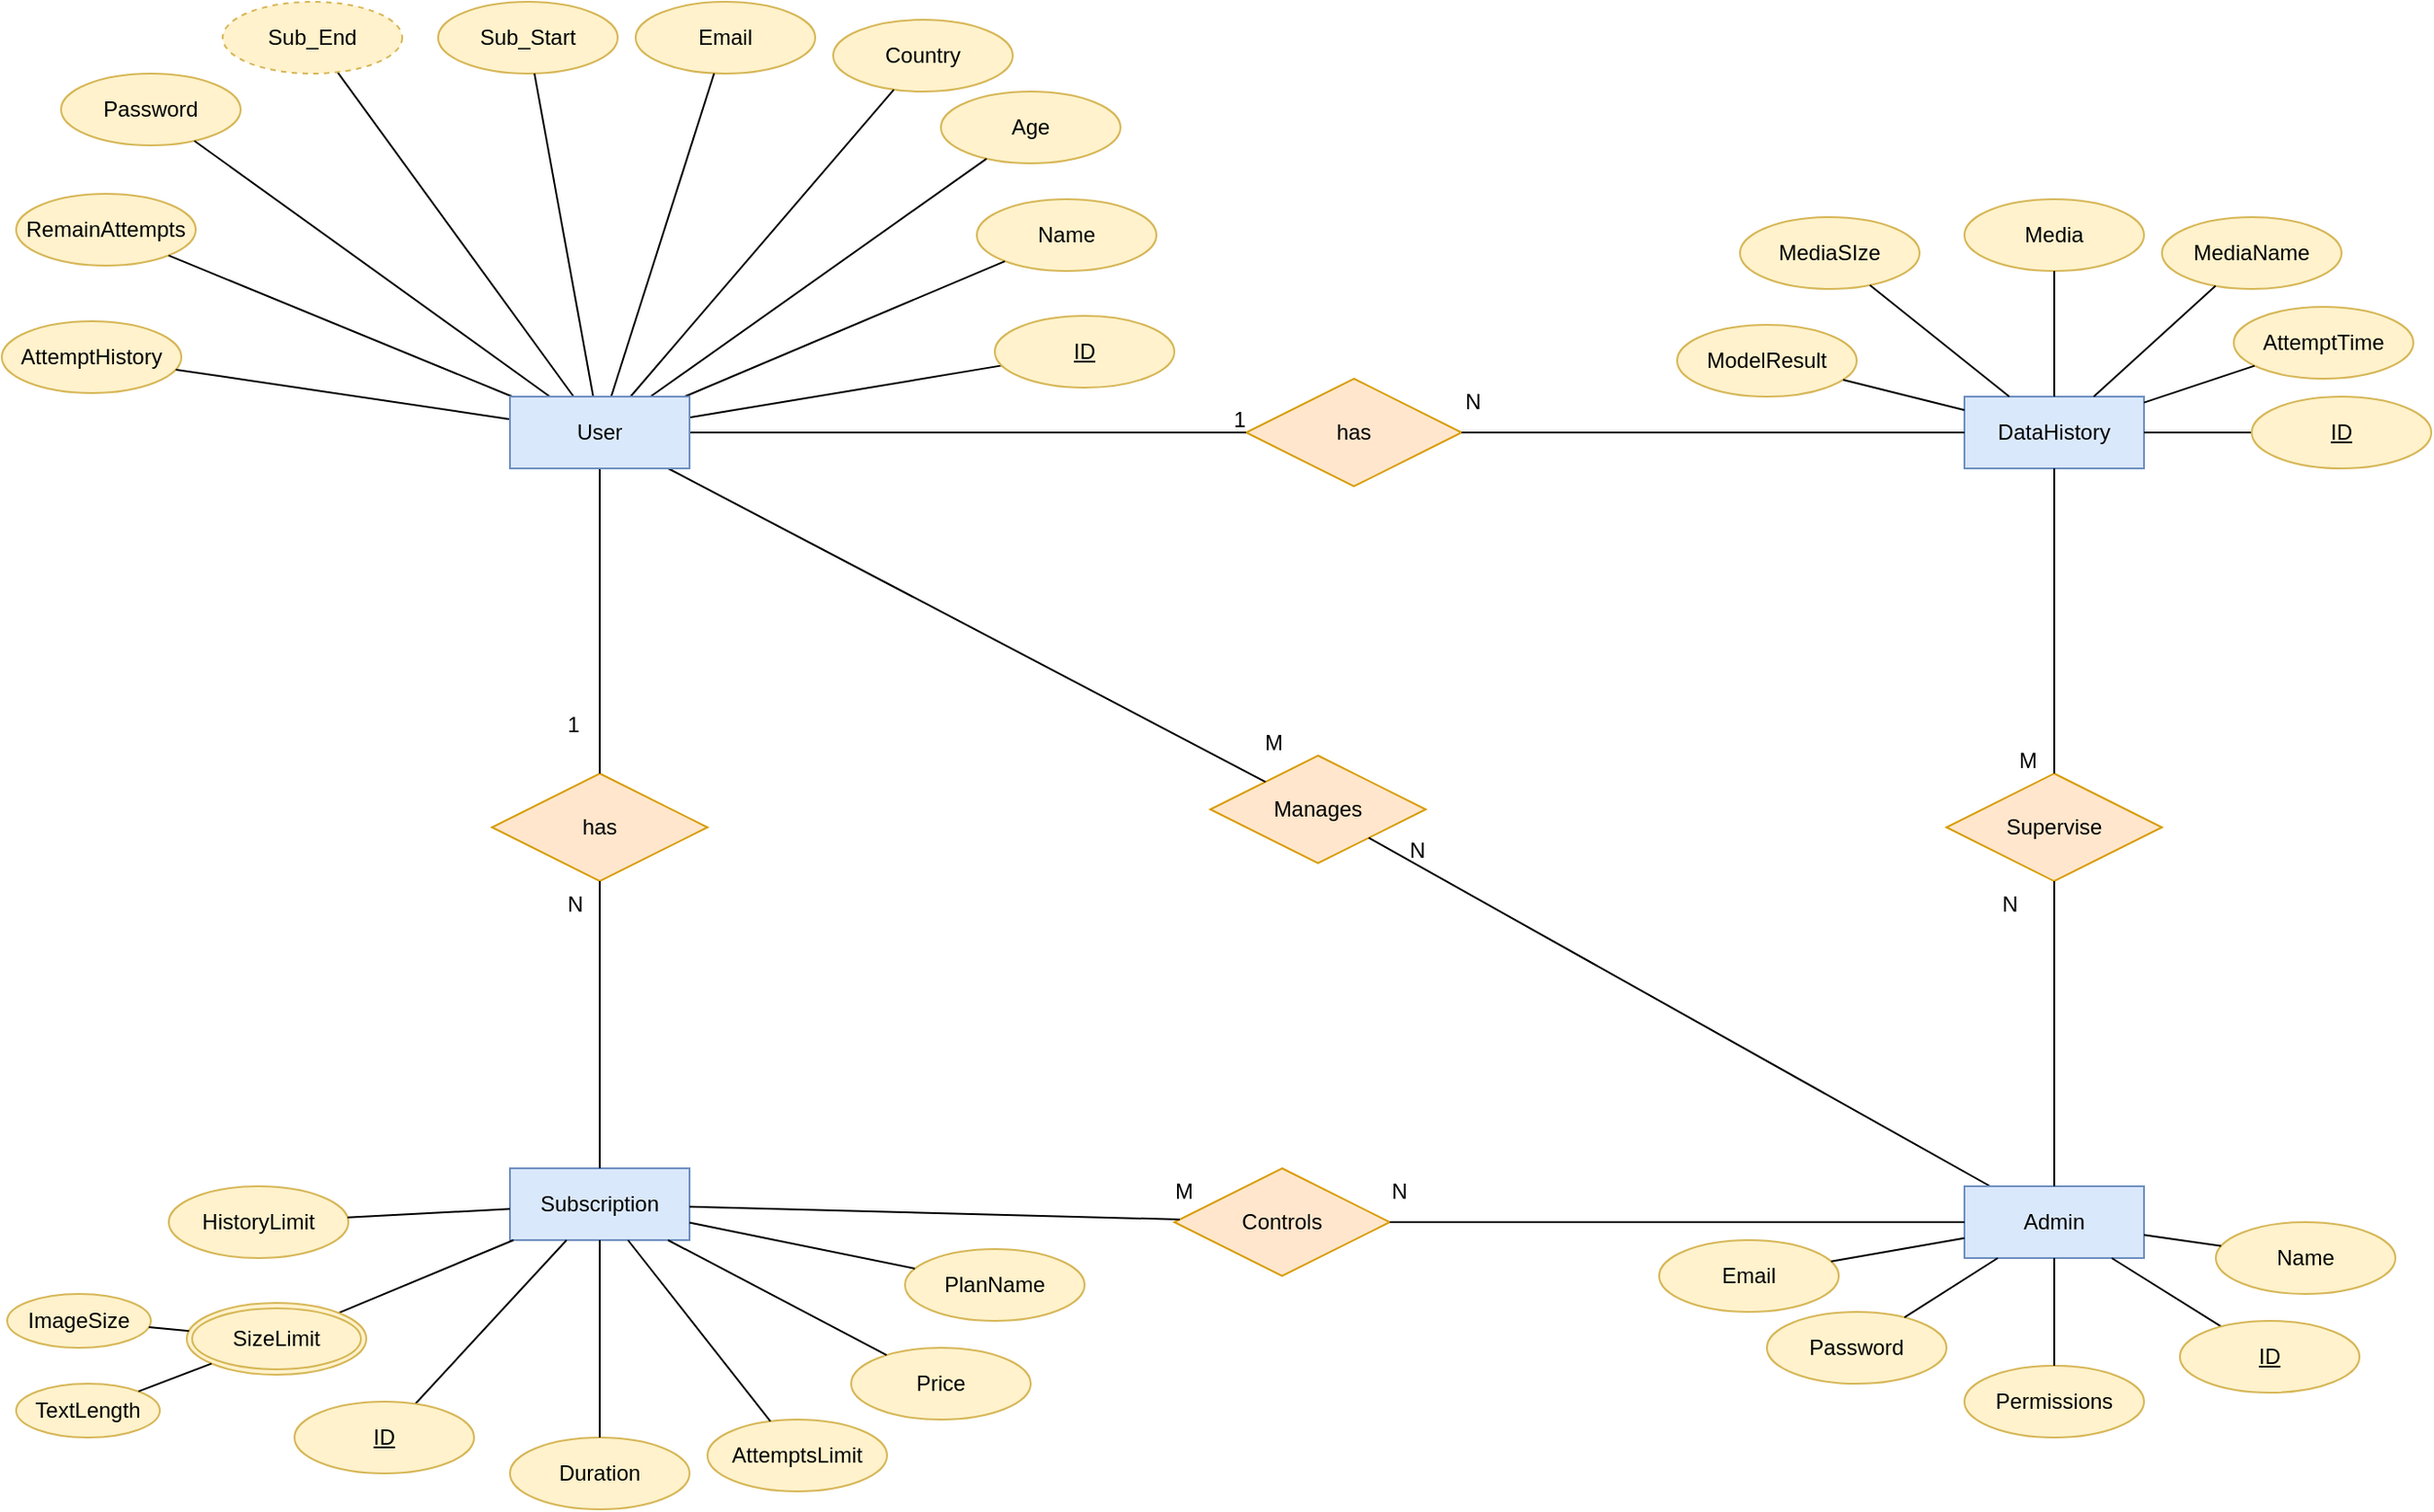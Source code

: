 <mxfile version="23.0.2" type="device" pages="5">
  <diagram name="Page-1" id="MINnYG7Jh-Jn3ycwbPV-">
    <mxGraphModel dx="2494" dy="526" grid="0" gridSize="10" guides="1" tooltips="1" connect="1" arrows="1" fold="1" page="1" pageScale="1" pageWidth="1390" pageHeight="980" math="0" shadow="0">
      <root>
        <mxCell id="0" />
        <mxCell id="1" parent="0" />
        <mxCell id="CIGHaO0pslwHIIJhBkGo-5" value="Name" style="ellipse;whiteSpace=wrap;html=1;align=center;fillColor=#fff2cc;strokeColor=#d6b656;" parent="1" vertex="1">
          <mxGeometry x="-825" y="120" width="100" height="40" as="geometry" />
        </mxCell>
        <mxCell id="CIGHaO0pslwHIIJhBkGo-6" value="Age" style="ellipse;whiteSpace=wrap;html=1;align=center;fillColor=#fff2cc;strokeColor=#d6b656;" parent="1" vertex="1">
          <mxGeometry x="-845" y="60" width="100" height="40" as="geometry" />
        </mxCell>
        <mxCell id="CIGHaO0pslwHIIJhBkGo-7" value="Email" style="ellipse;whiteSpace=wrap;html=1;align=center;fillColor=#fff2cc;strokeColor=#d6b656;" parent="1" vertex="1">
          <mxGeometry x="-1015" y="10" width="100" height="40" as="geometry" />
        </mxCell>
        <mxCell id="CIGHaO0pslwHIIJhBkGo-8" value="RemainAttempts" style="ellipse;whiteSpace=wrap;html=1;align=center;fillColor=#fff2cc;strokeColor=#d6b656;" parent="1" vertex="1">
          <mxGeometry x="-1360" y="117" width="100" height="40" as="geometry" />
        </mxCell>
        <mxCell id="CIGHaO0pslwHIIJhBkGo-9" value="Password" style="ellipse;whiteSpace=wrap;html=1;align=center;fillColor=#fff2cc;strokeColor=#d6b656;" parent="1" vertex="1">
          <mxGeometry x="-1335" y="50" width="100" height="40" as="geometry" />
        </mxCell>
        <mxCell id="CIGHaO0pslwHIIJhBkGo-11" value="Country" style="ellipse;whiteSpace=wrap;html=1;align=center;fillColor=#fff2cc;strokeColor=#d6b656;" parent="1" vertex="1">
          <mxGeometry x="-905" y="20" width="100" height="40" as="geometry" />
        </mxCell>
        <mxCell id="CIGHaO0pslwHIIJhBkGo-22" value="" style="endArrow=none;html=1;rounded=0;" parent="1" source="CIGHaO0pslwHIIJhBkGo-8" target="CIGHaO0pslwHIIJhBkGo-1" edge="1">
          <mxGeometry relative="1" as="geometry">
            <mxPoint x="-1155" y="360" as="sourcePoint" />
            <mxPoint x="-995" y="360" as="targetPoint" />
          </mxGeometry>
        </mxCell>
        <mxCell id="CIGHaO0pslwHIIJhBkGo-24" value="" style="endArrow=none;html=1;rounded=0;" parent="1" source="CIGHaO0pslwHIIJhBkGo-9" target="CIGHaO0pslwHIIJhBkGo-1" edge="1">
          <mxGeometry relative="1" as="geometry">
            <mxPoint x="-1145" y="199.5" as="sourcePoint" />
            <mxPoint x="-985" y="199.5" as="targetPoint" />
          </mxGeometry>
        </mxCell>
        <mxCell id="CIGHaO0pslwHIIJhBkGo-25" value="" style="endArrow=none;html=1;rounded=0;" parent="1" source="CIGHaO0pslwHIIJhBkGo-7" target="CIGHaO0pslwHIIJhBkGo-1" edge="1">
          <mxGeometry relative="1" as="geometry">
            <mxPoint x="-1095" y="80" as="sourcePoint" />
            <mxPoint x="-935" y="80" as="targetPoint" />
          </mxGeometry>
        </mxCell>
        <mxCell id="CIGHaO0pslwHIIJhBkGo-26" value="" style="endArrow=none;html=1;rounded=0;" parent="1" source="CIGHaO0pslwHIIJhBkGo-1" target="CIGHaO0pslwHIIJhBkGo-11" edge="1">
          <mxGeometry relative="1" as="geometry">
            <mxPoint x="-975" y="110" as="sourcePoint" />
            <mxPoint x="-815" y="110" as="targetPoint" />
          </mxGeometry>
        </mxCell>
        <mxCell id="CIGHaO0pslwHIIJhBkGo-27" value="" style="endArrow=none;html=1;rounded=0;" parent="1" source="CIGHaO0pslwHIIJhBkGo-1" target="CIGHaO0pslwHIIJhBkGo-5" edge="1">
          <mxGeometry relative="1" as="geometry">
            <mxPoint x="-865" y="159.5" as="sourcePoint" />
            <mxPoint x="-863.411" y="192.804" as="targetPoint" />
          </mxGeometry>
        </mxCell>
        <mxCell id="CIGHaO0pslwHIIJhBkGo-28" value="" style="endArrow=none;html=1;rounded=0;" parent="1" source="CIGHaO0pslwHIIJhBkGo-1" target="KiJpQxPRMV-0YFwfvy5l-11" edge="1">
          <mxGeometry relative="1" as="geometry">
            <mxPoint x="-1070" y="380" as="sourcePoint" />
            <mxPoint x="-821.048" y="212.793" as="targetPoint" />
          </mxGeometry>
        </mxCell>
        <mxCell id="CIGHaO0pslwHIIJhBkGo-29" value="" style="endArrow=none;html=1;rounded=0;" parent="1" source="CIGHaO0pslwHIIJhBkGo-1" target="CIGHaO0pslwHIIJhBkGo-6" edge="1">
          <mxGeometry relative="1" as="geometry">
            <mxPoint x="-1055" y="340" as="sourcePoint" />
            <mxPoint x="-895" y="340" as="targetPoint" />
          </mxGeometry>
        </mxCell>
        <mxCell id="CIGHaO0pslwHIIJhBkGo-30" value="AttemptHistory" style="ellipse;whiteSpace=wrap;html=1;align=center;fillColor=#fff2cc;strokeColor=#d6b656;" parent="1" vertex="1">
          <mxGeometry x="-1368" y="188" width="100" height="40" as="geometry" />
        </mxCell>
        <mxCell id="CIGHaO0pslwHIIJhBkGo-31" value="" style="endArrow=none;html=1;rounded=0;" parent="1" source="CIGHaO0pslwHIIJhBkGo-30" target="CIGHaO0pslwHIIJhBkGo-1" edge="1">
          <mxGeometry relative="1" as="geometry">
            <mxPoint x="-955" y="240" as="sourcePoint" />
            <mxPoint x="-795" y="240" as="targetPoint" />
          </mxGeometry>
        </mxCell>
        <mxCell id="CIGHaO0pslwHIIJhBkGo-32" value="Subscription" style="whiteSpace=wrap;html=1;align=center;fillColor=#dae8fc;strokeColor=#6c8ebf;" parent="1" vertex="1">
          <mxGeometry x="-1085" y="660" width="100" height="40" as="geometry" />
        </mxCell>
        <mxCell id="CIGHaO0pslwHIIJhBkGo-34" value="Sub_Start" style="ellipse;whiteSpace=wrap;html=1;align=center;fillColor=#fff2cc;strokeColor=#d6b656;" parent="1" vertex="1">
          <mxGeometry x="-1125" y="10" width="100" height="40" as="geometry" />
        </mxCell>
        <mxCell id="CIGHaO0pslwHIIJhBkGo-43" value="" style="endArrow=none;html=1;rounded=0;" parent="1" source="CIGHaO0pslwHIIJhBkGo-1" target="CIGHaO0pslwHIIJhBkGo-34" edge="1">
          <mxGeometry relative="1" as="geometry">
            <mxPoint x="-1007.82" y="900" as="sourcePoint" />
            <mxPoint x="-847.82" y="900" as="targetPoint" />
          </mxGeometry>
        </mxCell>
        <mxCell id="CIGHaO0pslwHIIJhBkGo-45" value="" style="endArrow=none;html=1;rounded=0;" parent="1" source="CIGHaO0pslwHIIJhBkGo-1" target="CIGHaO0pslwHIIJhBkGo-49" edge="1">
          <mxGeometry relative="1" as="geometry">
            <mxPoint x="-1177.82" y="880" as="sourcePoint" />
            <mxPoint x="-1112.268" y="770.992" as="targetPoint" />
          </mxGeometry>
        </mxCell>
        <mxCell id="CIGHaO0pslwHIIJhBkGo-49" value="Sub_End" style="ellipse;whiteSpace=wrap;html=1;align=center;dashed=1;fillColor=#fff2cc;strokeColor=#d6b656;" parent="1" vertex="1">
          <mxGeometry x="-1245" y="10" width="100" height="40" as="geometry" />
        </mxCell>
        <mxCell id="CIGHaO0pslwHIIJhBkGo-67" value="DataHistory" style="whiteSpace=wrap;html=1;align=center;fillColor=#dae8fc;strokeColor=#6c8ebf;" parent="1" vertex="1">
          <mxGeometry x="-275" y="230" width="100" height="40" as="geometry" />
        </mxCell>
        <mxCell id="CIGHaO0pslwHIIJhBkGo-80" value="has" style="shape=rhombus;perimeter=rhombusPerimeter;whiteSpace=wrap;html=1;align=center;fillColor=#ffe6cc;strokeColor=#d79b00;" parent="1" vertex="1">
          <mxGeometry x="-1095" y="440" width="120" height="60" as="geometry" />
        </mxCell>
        <mxCell id="CIGHaO0pslwHIIJhBkGo-87" value="has" style="shape=rhombus;perimeter=rhombusPerimeter;whiteSpace=wrap;html=1;align=center;fillColor=#ffe6cc;strokeColor=#d79b00;" parent="1" vertex="1">
          <mxGeometry x="-675" y="220" width="120" height="60" as="geometry" />
        </mxCell>
        <mxCell id="CIGHaO0pslwHIIJhBkGo-90" value="" style="endArrow=none;html=1;rounded=0;entryX=0.5;entryY=0;entryDx=0;entryDy=0;" parent="1" source="CIGHaO0pslwHIIJhBkGo-1" target="CIGHaO0pslwHIIJhBkGo-80" edge="1">
          <mxGeometry relative="1" as="geometry">
            <mxPoint x="-685" y="660" as="sourcePoint" />
            <mxPoint x="-525" y="660" as="targetPoint" />
          </mxGeometry>
        </mxCell>
        <mxCell id="CIGHaO0pslwHIIJhBkGo-92" value="" style="endArrow=none;html=1;rounded=0;" parent="1" source="CIGHaO0pslwHIIJhBkGo-1" target="CIGHaO0pslwHIIJhBkGo-87" edge="1">
          <mxGeometry relative="1" as="geometry">
            <mxPoint x="-685" y="660" as="sourcePoint" />
            <mxPoint x="-525" y="660" as="targetPoint" />
          </mxGeometry>
        </mxCell>
        <mxCell id="CIGHaO0pslwHIIJhBkGo-94" value="" style="endArrow=none;html=1;rounded=0;" parent="1" source="CIGHaO0pslwHIIJhBkGo-67" target="CIGHaO0pslwHIIJhBkGo-87" edge="1">
          <mxGeometry relative="1" as="geometry">
            <mxPoint x="-685" y="660" as="sourcePoint" />
            <mxPoint x="-525" y="660" as="targetPoint" />
          </mxGeometry>
        </mxCell>
        <mxCell id="CIGHaO0pslwHIIJhBkGo-96" value="Manages" style="shape=rhombus;perimeter=rhombusPerimeter;whiteSpace=wrap;html=1;align=center;fillColor=#ffe6cc;strokeColor=#d79b00;" parent="1" vertex="1">
          <mxGeometry x="-695" y="430" width="120" height="60" as="geometry" />
        </mxCell>
        <mxCell id="CIGHaO0pslwHIIJhBkGo-100" value="" style="endArrow=none;html=1;rounded=0;" parent="1" source="CIGHaO0pslwHIIJhBkGo-58" target="CIGHaO0pslwHIIJhBkGo-96" edge="1">
          <mxGeometry relative="1" as="geometry">
            <mxPoint x="-865" y="490" as="sourcePoint" />
            <mxPoint x="-705" y="490" as="targetPoint" />
          </mxGeometry>
        </mxCell>
        <mxCell id="CIGHaO0pslwHIIJhBkGo-102" value="" style="endArrow=none;html=1;rounded=0;" parent="1" source="CIGHaO0pslwHIIJhBkGo-1" target="CIGHaO0pslwHIIJhBkGo-96" edge="1">
          <mxGeometry relative="1" as="geometry">
            <mxPoint x="-915" y="490" as="sourcePoint" />
            <mxPoint x="-755" y="490" as="targetPoint" />
          </mxGeometry>
        </mxCell>
        <mxCell id="KiJpQxPRMV-0YFwfvy5l-11" value="ID" style="ellipse;whiteSpace=wrap;html=1;align=center;fontStyle=4;fillColor=#fff2cc;strokeColor=#d6b656;" parent="1" vertex="1">
          <mxGeometry x="-815" y="185" width="100" height="40" as="geometry" />
        </mxCell>
        <mxCell id="CIGHaO0pslwHIIJhBkGo-1" value="User" style="whiteSpace=wrap;html=1;align=center;fillColor=#dae8fc;strokeColor=#6c8ebf;strokeOpacity=100;fillOpacity=100;" parent="1" vertex="1">
          <mxGeometry x="-1085" y="230" width="100" height="40" as="geometry" />
        </mxCell>
        <mxCell id="CIGHaO0pslwHIIJhBkGo-33" value="HistoryLimit" style="ellipse;whiteSpace=wrap;html=1;align=center;fillColor=#fff2cc;strokeColor=#d6b656;strokeOpacity=100;fillOpacity=100;" parent="1" vertex="1">
          <mxGeometry x="-1275" y="670" width="100" height="40" as="geometry" />
        </mxCell>
        <mxCell id="CIGHaO0pslwHIIJhBkGo-35" value="Price" style="ellipse;whiteSpace=wrap;html=1;align=center;fillColor=#fff2cc;strokeColor=#d6b656;strokeOpacity=100;fillOpacity=100;" parent="1" vertex="1">
          <mxGeometry x="-895" y="760" width="100" height="40" as="geometry" />
        </mxCell>
        <mxCell id="CIGHaO0pslwHIIJhBkGo-36" value="PlanName" style="ellipse;whiteSpace=wrap;html=1;align=center;fillColor=#fff2cc;strokeColor=#d6b656;strokeOpacity=100;fillOpacity=100;" parent="1" vertex="1">
          <mxGeometry x="-865" y="705" width="100" height="40" as="geometry" />
        </mxCell>
        <mxCell id="CIGHaO0pslwHIIJhBkGo-37" value="AttemptsLimit" style="ellipse;whiteSpace=wrap;html=1;align=center;fillColor=#fff2cc;strokeColor=#d6b656;strokeOpacity=100;fillOpacity=100;" parent="1" vertex="1">
          <mxGeometry x="-975" y="800" width="100" height="40" as="geometry" />
        </mxCell>
        <mxCell id="CIGHaO0pslwHIIJhBkGo-40" value="" style="endArrow=none;html=1;rounded=0;strokeOpacity=100;fillOpacity=100;" parent="1" source="CIGHaO0pslwHIIJhBkGo-32" target="CIGHaO0pslwHIIJhBkGo-50" edge="1">
          <mxGeometry relative="1" as="geometry">
            <mxPoint x="-1187.82" y="930" as="sourcePoint" />
            <mxPoint x="-1152.465" y="725.858" as="targetPoint" />
          </mxGeometry>
        </mxCell>
        <mxCell id="CIGHaO0pslwHIIJhBkGo-41" value="" style="endArrow=none;html=1;rounded=0;strokeOpacity=100;fillOpacity=100;" parent="1" source="CIGHaO0pslwHIIJhBkGo-32" target="CIGHaO0pslwHIIJhBkGo-37" edge="1">
          <mxGeometry relative="1" as="geometry">
            <mxPoint x="-967.82" y="860" as="sourcePoint" />
            <mxPoint x="-807.82" y="860" as="targetPoint" />
          </mxGeometry>
        </mxCell>
        <mxCell id="CIGHaO0pslwHIIJhBkGo-44" value="" style="endArrow=none;html=1;rounded=0;strokeOpacity=100;fillOpacity=100;" parent="1" source="CIGHaO0pslwHIIJhBkGo-32" target="CIGHaO0pslwHIIJhBkGo-35" edge="1">
          <mxGeometry relative="1" as="geometry">
            <mxPoint x="-817.82" y="809" as="sourcePoint" />
            <mxPoint x="-657.82" y="809" as="targetPoint" />
          </mxGeometry>
        </mxCell>
        <mxCell id="CIGHaO0pslwHIIJhBkGo-47" value="" style="endArrow=none;html=1;rounded=0;strokeOpacity=100;fillOpacity=100;" parent="1" source="CIGHaO0pslwHIIJhBkGo-32" target="CIGHaO0pslwHIIJhBkGo-33" edge="1">
          <mxGeometry relative="1" as="geometry">
            <mxPoint x="-957.82" y="940" as="sourcePoint" />
            <mxPoint x="-797.82" y="940" as="targetPoint" />
          </mxGeometry>
        </mxCell>
        <mxCell id="CIGHaO0pslwHIIJhBkGo-48" value="" style="endArrow=none;html=1;rounded=0;strokeOpacity=100;fillOpacity=100;" parent="1" source="CIGHaO0pslwHIIJhBkGo-32" target="CIGHaO0pslwHIIJhBkGo-36" edge="1">
          <mxGeometry relative="1" as="geometry">
            <mxPoint x="-967.82" y="860" as="sourcePoint" />
            <mxPoint x="-807.82" y="860" as="targetPoint" />
          </mxGeometry>
        </mxCell>
        <mxCell id="CIGHaO0pslwHIIJhBkGo-50" value="SizeLimit" style="ellipse;shape=doubleEllipse;margin=3;whiteSpace=wrap;html=1;align=center;fillColor=#fff2cc;strokeColor=#d6b656;strokeOpacity=100;fillOpacity=100;" parent="1" vertex="1">
          <mxGeometry x="-1265" y="735" width="100" height="40" as="geometry" />
        </mxCell>
        <mxCell id="CIGHaO0pslwHIIJhBkGo-53" value="TextLength" style="ellipse;whiteSpace=wrap;html=1;align=center;fillColor=#fff2cc;strokeColor=#d6b656;strokeOpacity=100;fillOpacity=100;" parent="1" vertex="1">
          <mxGeometry x="-1360" y="780" width="80" height="30" as="geometry" />
        </mxCell>
        <mxCell id="CIGHaO0pslwHIIJhBkGo-54" value="ImageSize" style="ellipse;whiteSpace=wrap;html=1;align=center;fillColor=#fff2cc;strokeColor=#d6b656;strokeOpacity=100;fillOpacity=100;" parent="1" vertex="1">
          <mxGeometry x="-1365" y="730" width="80" height="30" as="geometry" />
        </mxCell>
        <mxCell id="CIGHaO0pslwHIIJhBkGo-56" value="" style="endArrow=none;html=1;rounded=0;strokeOpacity=100;fillOpacity=100;" parent="1" source="CIGHaO0pslwHIIJhBkGo-54" target="CIGHaO0pslwHIIJhBkGo-50" edge="1">
          <mxGeometry relative="1" as="geometry">
            <mxPoint x="-1258.229" y="737.14" as="sourcePoint" />
            <mxPoint x="-807.82" y="860" as="targetPoint" />
          </mxGeometry>
        </mxCell>
        <mxCell id="CIGHaO0pslwHIIJhBkGo-57" value="" style="endArrow=none;html=1;rounded=0;strokeOpacity=100;fillOpacity=100;" parent="1" source="CIGHaO0pslwHIIJhBkGo-53" target="CIGHaO0pslwHIIJhBkGo-50" edge="1">
          <mxGeometry relative="1" as="geometry">
            <mxPoint x="-1272.178" y="773.487" as="sourcePoint" />
            <mxPoint x="-807.82" y="860" as="targetPoint" />
          </mxGeometry>
        </mxCell>
        <mxCell id="CIGHaO0pslwHIIJhBkGo-58" value="Admin" style="whiteSpace=wrap;html=1;align=center;direction=west;fillColor=#dae8fc;strokeColor=#6c8ebf;strokeOpacity=100;fillOpacity=100;" parent="1" vertex="1">
          <mxGeometry x="-275" y="670" width="100" height="40" as="geometry" />
        </mxCell>
        <mxCell id="CIGHaO0pslwHIIJhBkGo-59" value="Password" style="ellipse;whiteSpace=wrap;html=1;align=center;direction=west;fillColor=#fff2cc;strokeColor=#d6b656;strokeOpacity=100;fillOpacity=100;" parent="1" vertex="1">
          <mxGeometry x="-385" y="740" width="100" height="40" as="geometry" />
        </mxCell>
        <mxCell id="CIGHaO0pslwHIIJhBkGo-60" value="Email" style="ellipse;whiteSpace=wrap;html=1;align=center;direction=west;fillColor=#fff2cc;strokeColor=#d6b656;strokeOpacity=100;fillOpacity=100;" parent="1" vertex="1">
          <mxGeometry x="-445" y="700" width="100" height="40" as="geometry" />
        </mxCell>
        <mxCell id="CIGHaO0pslwHIIJhBkGo-61" value="Name" style="ellipse;whiteSpace=wrap;html=1;align=center;direction=west;fillColor=#fff2cc;strokeColor=#d6b656;strokeOpacity=100;fillOpacity=100;" parent="1" vertex="1">
          <mxGeometry x="-135" y="690" width="100" height="40" as="geometry" />
        </mxCell>
        <mxCell id="CIGHaO0pslwHIIJhBkGo-63" value="" style="endArrow=none;html=1;rounded=0;strokeOpacity=100;fillOpacity=100;" parent="1" source="CIGHaO0pslwHIIJhBkGo-58" target="CIGHaO0pslwHIIJhBkGo-59" edge="1">
          <mxGeometry relative="1" as="geometry">
            <mxPoint x="-415" y="820" as="sourcePoint" />
            <mxPoint x="-255" y="820" as="targetPoint" />
          </mxGeometry>
        </mxCell>
        <mxCell id="CIGHaO0pslwHIIJhBkGo-64" value="" style="endArrow=none;html=1;rounded=0;strokeOpacity=100;fillOpacity=100;" parent="1" source="CIGHaO0pslwHIIJhBkGo-58" target="CIGHaO0pslwHIIJhBkGo-60" edge="1">
          <mxGeometry relative="1" as="geometry">
            <mxPoint x="-415" y="820" as="sourcePoint" />
            <mxPoint x="-327.587" y="703.65" as="targetPoint" />
          </mxGeometry>
        </mxCell>
        <mxCell id="CIGHaO0pslwHIIJhBkGo-65" value="" style="endArrow=none;html=1;rounded=0;strokeOpacity=100;fillOpacity=100;" parent="1" source="CIGHaO0pslwHIIJhBkGo-58" target="CIGHaO0pslwHIIJhBkGo-61" edge="1">
          <mxGeometry relative="1" as="geometry">
            <mxPoint x="-415" y="820" as="sourcePoint" />
            <mxPoint x="-255" y="820" as="targetPoint" />
          </mxGeometry>
        </mxCell>
        <mxCell id="CIGHaO0pslwHIIJhBkGo-66" value="" style="endArrow=none;html=1;rounded=0;strokeOpacity=100;fillOpacity=100;" parent="1" source="CIGHaO0pslwHIIJhBkGo-58" target="KiJpQxPRMV-0YFwfvy5l-9" edge="1">
          <mxGeometry relative="1" as="geometry">
            <mxPoint x="-225" y="730" as="sourcePoint" />
            <mxPoint x="-132.038" y="748.176" as="targetPoint" />
          </mxGeometry>
        </mxCell>
        <mxCell id="CIGHaO0pslwHIIJhBkGo-70" value="MediaSIze" style="ellipse;whiteSpace=wrap;html=1;align=center;fillColor=#fff2cc;strokeColor=#d6b656;strokeOpacity=100;fillOpacity=100;" parent="1" vertex="1">
          <mxGeometry x="-400" y="130" width="100" height="40" as="geometry" />
        </mxCell>
        <mxCell id="CIGHaO0pslwHIIJhBkGo-71" value="ModelResult" style="ellipse;whiteSpace=wrap;html=1;align=center;fillColor=#fff2cc;strokeColor=#d6b656;strokeOpacity=100;fillOpacity=100;" parent="1" vertex="1">
          <mxGeometry x="-435" y="190" width="100" height="40" as="geometry" />
        </mxCell>
        <mxCell id="CIGHaO0pslwHIIJhBkGo-72" value="Media" style="ellipse;whiteSpace=wrap;html=1;align=center;fillColor=#fff2cc;strokeColor=#d6b656;strokeOpacity=100;fillOpacity=100;" parent="1" vertex="1">
          <mxGeometry x="-275" y="120" width="100" height="40" as="geometry" />
        </mxCell>
        <mxCell id="CIGHaO0pslwHIIJhBkGo-73" value="AttemptTime" style="ellipse;whiteSpace=wrap;html=1;align=center;fillColor=#fff2cc;strokeColor=#d6b656;strokeOpacity=100;fillOpacity=100;" parent="1" vertex="1">
          <mxGeometry x="-125" y="180" width="100" height="40" as="geometry" />
        </mxCell>
        <mxCell id="CIGHaO0pslwHIIJhBkGo-74" value="MediaName" style="ellipse;whiteSpace=wrap;html=1;align=center;fillColor=#fff2cc;strokeColor=#d6b656;strokeOpacity=100;fillOpacity=100;" parent="1" vertex="1">
          <mxGeometry x="-165" y="130" width="100" height="40" as="geometry" />
        </mxCell>
        <mxCell id="CIGHaO0pslwHIIJhBkGo-75" value="" style="endArrow=none;html=1;rounded=0;strokeOpacity=100;fillOpacity=100;" parent="1" source="CIGHaO0pslwHIIJhBkGo-67" target="CIGHaO0pslwHIIJhBkGo-70" edge="1">
          <mxGeometry relative="1" as="geometry">
            <mxPoint x="-425" y="160" as="sourcePoint" />
            <mxPoint x="-265" y="160" as="targetPoint" />
          </mxGeometry>
        </mxCell>
        <mxCell id="CIGHaO0pslwHIIJhBkGo-76" value="" style="endArrow=none;html=1;rounded=0;strokeOpacity=100;fillOpacity=100;" parent="1" source="CIGHaO0pslwHIIJhBkGo-67" target="CIGHaO0pslwHIIJhBkGo-71" edge="1">
          <mxGeometry relative="1" as="geometry">
            <mxPoint x="-256.618" y="70" as="sourcePoint" />
            <mxPoint x="-270" y="-40" as="targetPoint" />
          </mxGeometry>
        </mxCell>
        <mxCell id="CIGHaO0pslwHIIJhBkGo-77" value="" style="endArrow=none;html=1;rounded=0;exitX=0.5;exitY=0;exitDx=0;exitDy=0;strokeOpacity=100;fillOpacity=100;" parent="1" source="CIGHaO0pslwHIIJhBkGo-67" target="CIGHaO0pslwHIIJhBkGo-72" edge="1">
          <mxGeometry relative="1" as="geometry">
            <mxPoint x="-230" y="70" as="sourcePoint" />
            <mxPoint x="-270" y="-40" as="targetPoint" />
          </mxGeometry>
        </mxCell>
        <mxCell id="CIGHaO0pslwHIIJhBkGo-78" value="" style="endArrow=none;html=1;rounded=0;strokeOpacity=100;fillOpacity=100;" parent="1" source="CIGHaO0pslwHIIJhBkGo-67" target="CIGHaO0pslwHIIJhBkGo-73" edge="1">
          <mxGeometry relative="1" as="geometry">
            <mxPoint x="-205.564" y="70" as="sourcePoint" />
            <mxPoint x="-270" y="-40" as="targetPoint" />
          </mxGeometry>
        </mxCell>
        <mxCell id="CIGHaO0pslwHIIJhBkGo-79" value="" style="endArrow=none;html=1;rounded=0;strokeOpacity=100;fillOpacity=100;" parent="1" source="CIGHaO0pslwHIIJhBkGo-67" target="CIGHaO0pslwHIIJhBkGo-74" edge="1">
          <mxGeometry relative="1" as="geometry">
            <mxPoint x="-425" y="160" as="sourcePoint" />
            <mxPoint x="-265" y="160" as="targetPoint" />
          </mxGeometry>
        </mxCell>
        <mxCell id="CIGHaO0pslwHIIJhBkGo-104" value="Permissions" style="ellipse;whiteSpace=wrap;html=1;align=center;direction=west;fillColor=#fff2cc;strokeColor=#d6b656;strokeOpacity=100;fillOpacity=100;" parent="1" vertex="1">
          <mxGeometry x="-275" y="770" width="100" height="40" as="geometry" />
        </mxCell>
        <mxCell id="CIGHaO0pslwHIIJhBkGo-105" value="" style="endArrow=none;html=1;rounded=0;strokeOpacity=100;fillOpacity=100;" parent="1" source="CIGHaO0pslwHIIJhBkGo-104" target="CIGHaO0pslwHIIJhBkGo-58" edge="1">
          <mxGeometry relative="1" as="geometry">
            <mxPoint x="-825" y="950" as="sourcePoint" />
            <mxPoint x="-665" y="950" as="targetPoint" />
          </mxGeometry>
        </mxCell>
        <mxCell id="CIGHaO0pslwHIIJhBkGo-107" value="Controls" style="shape=rhombus;perimeter=rhombusPerimeter;whiteSpace=wrap;html=1;align=center;fillColor=#ffe6cc;strokeColor=#d79b00;strokeOpacity=100;fillOpacity=100;" parent="1" vertex="1">
          <mxGeometry x="-715" y="660" width="120" height="60" as="geometry" />
        </mxCell>
        <mxCell id="CIGHaO0pslwHIIJhBkGo-109" value="" style="endArrow=none;html=1;rounded=0;strokeOpacity=100;fillOpacity=100;" parent="1" source="CIGHaO0pslwHIIJhBkGo-32" target="CIGHaO0pslwHIIJhBkGo-107" edge="1">
          <mxGeometry relative="1" as="geometry">
            <mxPoint x="-902" y="460" as="sourcePoint" />
            <mxPoint x="-555" y="625" as="targetPoint" />
          </mxGeometry>
        </mxCell>
        <mxCell id="CIGHaO0pslwHIIJhBkGo-111" value="" style="endArrow=none;html=1;rounded=0;strokeOpacity=100;fillOpacity=100;" parent="1" source="CIGHaO0pslwHIIJhBkGo-58" target="CIGHaO0pslwHIIJhBkGo-107" edge="1">
          <mxGeometry relative="1" as="geometry">
            <mxPoint x="-311" y="730" as="sourcePoint" />
            <mxPoint x="-595" y="537" as="targetPoint" />
          </mxGeometry>
        </mxCell>
        <mxCell id="CIGHaO0pslwHIIJhBkGo-113" value="Supervise" style="shape=rhombus;perimeter=rhombusPerimeter;whiteSpace=wrap;html=1;align=center;fillColor=#ffe6cc;strokeColor=#d79b00;strokeOpacity=100;fillOpacity=100;" parent="1" vertex="1">
          <mxGeometry x="-285" y="440" width="120" height="60" as="geometry" />
        </mxCell>
        <mxCell id="CIGHaO0pslwHIIJhBkGo-114" value="" style="endArrow=none;html=1;rounded=0;strokeOpacity=100;fillOpacity=100;" parent="1" source="CIGHaO0pslwHIIJhBkGo-67" target="CIGHaO0pslwHIIJhBkGo-113" edge="1">
          <mxGeometry relative="1" as="geometry">
            <mxPoint x="-655" y="315" as="sourcePoint" />
            <mxPoint x="-165" y="470" as="targetPoint" />
          </mxGeometry>
        </mxCell>
        <mxCell id="CIGHaO0pslwHIIJhBkGo-116" value="" style="endArrow=none;html=1;rounded=0;strokeOpacity=100;fillOpacity=100;" parent="1" source="CIGHaO0pslwHIIJhBkGo-58" target="CIGHaO0pslwHIIJhBkGo-113" edge="1">
          <mxGeometry relative="1" as="geometry">
            <mxPoint x="-69" y="680" as="sourcePoint" />
            <mxPoint x="-400" y="477" as="targetPoint" />
          </mxGeometry>
        </mxCell>
        <mxCell id="KiJpQxPRMV-0YFwfvy5l-2" value="Duration" style="ellipse;whiteSpace=wrap;html=1;align=center;fillColor=#fff2cc;strokeColor=#d6b656;strokeOpacity=100;fillOpacity=100;" parent="1" vertex="1">
          <mxGeometry x="-1085" y="810" width="100" height="40" as="geometry" />
        </mxCell>
        <mxCell id="KiJpQxPRMV-0YFwfvy5l-4" value="" style="endArrow=none;html=1;rounded=0;strokeOpacity=100;fillOpacity=100;" parent="1" source="CIGHaO0pslwHIIJhBkGo-32" target="KiJpQxPRMV-0YFwfvy5l-2" edge="1">
          <mxGeometry relative="1" as="geometry">
            <mxPoint x="-1055" y="610" as="sourcePoint" />
            <mxPoint x="-895" y="610" as="targetPoint" />
          </mxGeometry>
        </mxCell>
        <mxCell id="KiJpQxPRMV-0YFwfvy5l-5" value="" style="endArrow=none;html=1;rounded=0;strokeOpacity=100;fillOpacity=100;" parent="1" source="CIGHaO0pslwHIIJhBkGo-32" target="KiJpQxPRMV-0YFwfvy5l-10" edge="1">
          <mxGeometry relative="1" as="geometry">
            <mxPoint x="-1055" y="610" as="sourcePoint" />
            <mxPoint x="-1119.189" y="781.026" as="targetPoint" />
          </mxGeometry>
        </mxCell>
        <mxCell id="KiJpQxPRMV-0YFwfvy5l-7" value="" style="endArrow=none;html=1;rounded=0;strokeOpacity=100;fillOpacity=100;" parent="1" source="CIGHaO0pslwHIIJhBkGo-67" target="KiJpQxPRMV-0YFwfvy5l-8" edge="1">
          <mxGeometry relative="1" as="geometry">
            <mxPoint x="-285" y="340" as="sourcePoint" />
            <mxPoint x="-105" y="250" as="targetPoint" />
          </mxGeometry>
        </mxCell>
        <mxCell id="KiJpQxPRMV-0YFwfvy5l-8" value="ID" style="ellipse;whiteSpace=wrap;html=1;align=center;fontStyle=4;fillColor=#fff2cc;strokeColor=#d6b656;strokeOpacity=100;fillOpacity=100;" parent="1" vertex="1">
          <mxGeometry x="-115" y="230" width="100" height="40" as="geometry" />
        </mxCell>
        <mxCell id="KiJpQxPRMV-0YFwfvy5l-9" value="ID" style="ellipse;whiteSpace=wrap;html=1;align=center;fontStyle=4;fillColor=#fff2cc;strokeColor=#d6b656;strokeOpacity=100;fillOpacity=100;" parent="1" vertex="1">
          <mxGeometry x="-155" y="745" width="100" height="40" as="geometry" />
        </mxCell>
        <mxCell id="KiJpQxPRMV-0YFwfvy5l-10" value="ID" style="ellipse;whiteSpace=wrap;html=1;align=center;fontStyle=4;fillColor=#fff2cc;strokeColor=#d6b656;direction=west;strokeOpacity=100;fillOpacity=100;" parent="1" vertex="1">
          <mxGeometry x="-1205" y="790" width="100" height="40" as="geometry" />
        </mxCell>
        <mxCell id="pgeeZoCOvax6z-tunQcc-2" value="" style="endArrow=none;html=1;rounded=0;exitX=0.5;exitY=1;exitDx=0;exitDy=0;entryX=0.5;entryY=0;entryDx=0;entryDy=0;" parent="1" source="CIGHaO0pslwHIIJhBkGo-80" target="CIGHaO0pslwHIIJhBkGo-32" edge="1">
          <mxGeometry width="50" height="50" relative="1" as="geometry">
            <mxPoint x="-710" y="300" as="sourcePoint" />
            <mxPoint x="-660" y="250" as="targetPoint" />
          </mxGeometry>
        </mxCell>
        <mxCell id="xvvDjFuecT9f4C7FctdR-1" value="N" style="text;html=1;align=center;verticalAlign=middle;resizable=0;points=[];autosize=1;strokeColor=none;fillColor=none;" parent="1" vertex="1">
          <mxGeometry x="-1063" y="500" width="27" height="26" as="geometry" />
        </mxCell>
        <mxCell id="xvvDjFuecT9f4C7FctdR-2" value="1" style="text;html=1;align=center;verticalAlign=middle;resizable=0;points=[];autosize=1;strokeColor=none;fillColor=none;" parent="1" vertex="1">
          <mxGeometry x="-1065" y="398" width="30" height="30" as="geometry" />
        </mxCell>
        <mxCell id="xvvDjFuecT9f4C7FctdR-3" value="M" style="text;html=1;align=center;verticalAlign=middle;resizable=0;points=[];autosize=1;strokeColor=none;fillColor=none;" parent="1" vertex="1">
          <mxGeometry x="-675" y="408" width="30" height="30" as="geometry" />
        </mxCell>
        <mxCell id="xvvDjFuecT9f4C7FctdR-4" value="N" style="text;html=1;align=center;verticalAlign=middle;resizable=0;points=[];autosize=1;strokeColor=none;fillColor=none;" parent="1" vertex="1">
          <mxGeometry x="-595" y="468" width="30" height="30" as="geometry" />
        </mxCell>
        <mxCell id="xvvDjFuecT9f4C7FctdR-5" value="M" style="text;html=1;align=center;verticalAlign=middle;resizable=0;points=[];autosize=1;strokeColor=none;fillColor=none;" parent="1" vertex="1">
          <mxGeometry x="-725" y="658" width="30" height="30" as="geometry" />
        </mxCell>
        <mxCell id="xvvDjFuecT9f4C7FctdR-6" value="N" style="text;html=1;align=center;verticalAlign=middle;resizable=0;points=[];autosize=1;strokeColor=none;fillColor=none;" parent="1" vertex="1">
          <mxGeometry x="-605" y="658" width="30" height="30" as="geometry" />
        </mxCell>
        <mxCell id="xvvDjFuecT9f4C7FctdR-7" value="N" style="text;html=1;align=center;verticalAlign=middle;resizable=0;points=[];autosize=1;strokeColor=none;fillColor=none;" parent="1" vertex="1">
          <mxGeometry x="-265" y="498" width="30" height="30" as="geometry" />
        </mxCell>
        <mxCell id="xvvDjFuecT9f4C7FctdR-8" value="M" style="text;html=1;align=center;verticalAlign=middle;resizable=0;points=[];autosize=1;strokeColor=none;fillColor=none;" parent="1" vertex="1">
          <mxGeometry x="-255" y="418" width="30" height="30" as="geometry" />
        </mxCell>
        <mxCell id="xvvDjFuecT9f4C7FctdR-9" value="1" style="text;html=1;align=center;verticalAlign=middle;resizable=0;points=[];autosize=1;strokeColor=none;fillColor=none;" parent="1" vertex="1">
          <mxGeometry x="-692" y="230" width="25" height="26" as="geometry" />
        </mxCell>
        <mxCell id="xvvDjFuecT9f4C7FctdR-10" value="N" style="text;html=1;align=center;verticalAlign=middle;resizable=0;points=[];autosize=1;strokeColor=none;fillColor=none;" parent="1" vertex="1">
          <mxGeometry x="-563" y="220" width="27" height="26" as="geometry" />
        </mxCell>
      </root>
    </mxGraphModel>
  </diagram>
  <diagram id="jZyGFDa0ncDwkQ9hYT07" name="Page-2">
    <mxGraphModel dx="2804" dy="2726" grid="1" gridSize="10" guides="1" tooltips="1" connect="1" arrows="1" fold="1" page="1" pageScale="1" pageWidth="850" pageHeight="1100" math="0" shadow="0">
      <root>
        <mxCell id="0" />
        <mxCell id="1" parent="0" />
        <mxCell id="ypkwzictGdUFGyn4RGdy-1" value="Name" style="ellipse;whiteSpace=wrap;html=1;align=center;fillColor=#fff2cc;strokeColor=#d6b656;shadow=0;" parent="1" vertex="1">
          <mxGeometry x="-1150" y="-1700" width="100" height="40" as="geometry" />
        </mxCell>
        <mxCell id="ypkwzictGdUFGyn4RGdy-2" value="Age" style="ellipse;whiteSpace=wrap;html=1;align=center;fillColor=#fff2cc;strokeColor=#d6b656;shadow=0;" parent="1" vertex="1">
          <mxGeometry x="-1170" y="-1760" width="100" height="40" as="geometry" />
        </mxCell>
        <mxCell id="ypkwzictGdUFGyn4RGdy-3" value="Email" style="ellipse;whiteSpace=wrap;html=1;align=center;fillColor=#fff2cc;strokeColor=#d6b656;shadow=0;" parent="1" vertex="1">
          <mxGeometry x="-1340" y="-1810" width="100" height="40" as="geometry" />
        </mxCell>
        <mxCell id="ypkwzictGdUFGyn4RGdy-4" value="RemainAttempts" style="ellipse;whiteSpace=wrap;html=1;align=center;fillColor=#fff2cc;strokeColor=#d6b656;shadow=0;" parent="1" vertex="1">
          <mxGeometry x="-1700" y="-1650" width="100" height="40" as="geometry" />
        </mxCell>
        <mxCell id="ypkwzictGdUFGyn4RGdy-5" value="Password" style="ellipse;whiteSpace=wrap;html=1;align=center;fillColor=#fff2cc;strokeColor=#d6b656;shadow=0;" parent="1" vertex="1">
          <mxGeometry x="-1660" y="-1740" width="100" height="40" as="geometry" />
        </mxCell>
        <mxCell id="ypkwzictGdUFGyn4RGdy-6" value="Country" style="ellipse;whiteSpace=wrap;html=1;align=center;fillColor=#fff2cc;strokeColor=#d6b656;shadow=0;" parent="1" vertex="1">
          <mxGeometry x="-1230" y="-1800" width="100" height="40" as="geometry" />
        </mxCell>
        <mxCell id="ypkwzictGdUFGyn4RGdy-8" value="" style="endArrow=none;html=1;rounded=0;shadow=0;" parent="1" source="ypkwzictGdUFGyn4RGdy-4" target="ypkwzictGdUFGyn4RGdy-40" edge="1">
          <mxGeometry relative="1" as="geometry">
            <mxPoint x="-1480" y="-1460" as="sourcePoint" />
            <mxPoint x="-1320" y="-1460" as="targetPoint" />
          </mxGeometry>
        </mxCell>
        <mxCell id="ypkwzictGdUFGyn4RGdy-10" value="" style="endArrow=none;html=1;rounded=0;shadow=0;" parent="1" source="ypkwzictGdUFGyn4RGdy-5" target="ypkwzictGdUFGyn4RGdy-40" edge="1">
          <mxGeometry relative="1" as="geometry">
            <mxPoint x="-1470" y="-1620.5" as="sourcePoint" />
            <mxPoint x="-1310" y="-1620.5" as="targetPoint" />
          </mxGeometry>
        </mxCell>
        <mxCell id="ypkwzictGdUFGyn4RGdy-11" value="" style="endArrow=none;html=1;rounded=0;shadow=0;" parent="1" source="ypkwzictGdUFGyn4RGdy-3" target="ypkwzictGdUFGyn4RGdy-40" edge="1">
          <mxGeometry relative="1" as="geometry">
            <mxPoint x="-1420" y="-1740" as="sourcePoint" />
            <mxPoint x="-1260" y="-1740" as="targetPoint" />
          </mxGeometry>
        </mxCell>
        <mxCell id="ypkwzictGdUFGyn4RGdy-12" value="" style="endArrow=none;html=1;rounded=0;shadow=0;" parent="1" source="ypkwzictGdUFGyn4RGdy-40" target="ypkwzictGdUFGyn4RGdy-6" edge="1">
          <mxGeometry relative="1" as="geometry">
            <mxPoint x="-1300" y="-1710" as="sourcePoint" />
            <mxPoint x="-1140" y="-1710" as="targetPoint" />
          </mxGeometry>
        </mxCell>
        <mxCell id="ypkwzictGdUFGyn4RGdy-13" value="" style="endArrow=none;html=1;rounded=0;shadow=0;" parent="1" source="ypkwzictGdUFGyn4RGdy-40" target="ypkwzictGdUFGyn4RGdy-1" edge="1">
          <mxGeometry relative="1" as="geometry">
            <mxPoint x="-1190" y="-1660.5" as="sourcePoint" />
            <mxPoint x="-1188.411" y="-1627.196" as="targetPoint" />
          </mxGeometry>
        </mxCell>
        <mxCell id="ypkwzictGdUFGyn4RGdy-14" value="" style="endArrow=none;html=1;rounded=0;shadow=0;" parent="1" source="ypkwzictGdUFGyn4RGdy-40" target="ypkwzictGdUFGyn4RGdy-39" edge="1">
          <mxGeometry relative="1" as="geometry">
            <mxPoint x="-1395" y="-1440" as="sourcePoint" />
            <mxPoint x="-1146.048" y="-1607.207" as="targetPoint" />
          </mxGeometry>
        </mxCell>
        <mxCell id="ypkwzictGdUFGyn4RGdy-15" value="" style="endArrow=none;html=1;rounded=0;shadow=0;" parent="1" source="ypkwzictGdUFGyn4RGdy-40" target="ypkwzictGdUFGyn4RGdy-2" edge="1">
          <mxGeometry relative="1" as="geometry">
            <mxPoint x="-1380" y="-1480" as="sourcePoint" />
            <mxPoint x="-1220" y="-1480" as="targetPoint" />
          </mxGeometry>
        </mxCell>
        <mxCell id="ypkwzictGdUFGyn4RGdy-16" value="AttemptHistory" style="ellipse;whiteSpace=wrap;html=1;align=center;fillColor=#fff2cc;strokeColor=#d6b656;shadow=0;" parent="1" vertex="1">
          <mxGeometry x="-1700" y="-1595" width="100" height="40" as="geometry" />
        </mxCell>
        <mxCell id="ypkwzictGdUFGyn4RGdy-17" value="" style="endArrow=none;html=1;rounded=0;shadow=0;" parent="1" source="ypkwzictGdUFGyn4RGdy-16" target="ypkwzictGdUFGyn4RGdy-40" edge="1">
          <mxGeometry relative="1" as="geometry">
            <mxPoint x="-1280" y="-1580" as="sourcePoint" />
            <mxPoint x="-1120" y="-1580" as="targetPoint" />
          </mxGeometry>
        </mxCell>
        <mxCell id="ypkwzictGdUFGyn4RGdy-18" value="Subscription" style="whiteSpace=wrap;html=1;align=center;fillColor=#dae8fc;strokeColor=#6c8ebf;shadow=0;" parent="1" vertex="1">
          <mxGeometry x="-1520" y="-1380" width="100" height="40" as="geometry" />
        </mxCell>
        <mxCell id="ypkwzictGdUFGyn4RGdy-19" value="Sub_Start" style="ellipse;whiteSpace=wrap;html=1;align=center;fillColor=#fff2cc;strokeColor=#d6b656;shadow=0;" parent="1" vertex="1">
          <mxGeometry x="-1450" y="-1810" width="100" height="40" as="geometry" />
        </mxCell>
        <mxCell id="ypkwzictGdUFGyn4RGdy-20" value="" style="endArrow=none;html=1;rounded=0;shadow=0;" parent="1" source="ypkwzictGdUFGyn4RGdy-40" target="ypkwzictGdUFGyn4RGdy-19" edge="1">
          <mxGeometry relative="1" as="geometry">
            <mxPoint x="-1332.82" y="-920" as="sourcePoint" />
            <mxPoint x="-1172.82" y="-920" as="targetPoint" />
          </mxGeometry>
        </mxCell>
        <mxCell id="ypkwzictGdUFGyn4RGdy-21" value="" style="endArrow=none;html=1;rounded=0;shadow=0;" parent="1" source="ypkwzictGdUFGyn4RGdy-40" target="ypkwzictGdUFGyn4RGdy-22" edge="1">
          <mxGeometry relative="1" as="geometry">
            <mxPoint x="-1502.82" y="-940" as="sourcePoint" />
            <mxPoint x="-1437.268" y="-1049.008" as="targetPoint" />
          </mxGeometry>
        </mxCell>
        <mxCell id="ypkwzictGdUFGyn4RGdy-22" value="Sub_End" style="ellipse;whiteSpace=wrap;html=1;align=center;dashed=1;fillColor=#fff2cc;strokeColor=#d6b656;shadow=0;" parent="1" vertex="1">
          <mxGeometry x="-1570" y="-1800" width="100" height="40" as="geometry" />
        </mxCell>
        <mxCell id="ypkwzictGdUFGyn4RGdy-23" value="DataHistory" style="whiteSpace=wrap;html=1;align=center;fillColor=#dae8fc;strokeColor=#6c8ebf;shadow=0;" parent="1" vertex="1">
          <mxGeometry x="-1200" y="-1380" width="100" height="40" as="geometry" />
        </mxCell>
        <mxCell id="ypkwzictGdUFGyn4RGdy-24" value="has" style="shape=rhombus;perimeter=rhombusPerimeter;whiteSpace=wrap;html=1;align=center;fillColor=#ffe6cc;strokeColor=#d79b00;shadow=0;" parent="1" vertex="1">
          <mxGeometry x="-1520" y="-1480" width="120" height="60" as="geometry" />
        </mxCell>
        <mxCell id="ypkwzictGdUFGyn4RGdy-27" value="has" style="shape=rhombus;perimeter=rhombusPerimeter;whiteSpace=wrap;html=1;align=center;fillColor=#ffe6cc;strokeColor=#d79b00;shadow=0;" parent="1" vertex="1">
          <mxGeometry x="-1210" y="-1480" width="120" height="60" as="geometry" />
        </mxCell>
        <mxCell id="ypkwzictGdUFGyn4RGdy-28" value="" style="endArrow=none;html=1;rounded=0;entryX=0.5;entryY=0;entryDx=0;entryDy=0;shadow=0;" parent="1" source="ypkwzictGdUFGyn4RGdy-40" target="ypkwzictGdUFGyn4RGdy-24" edge="1">
          <mxGeometry relative="1" as="geometry">
            <mxPoint x="-1010" y="-1160" as="sourcePoint" />
            <mxPoint x="-850" y="-1160" as="targetPoint" />
          </mxGeometry>
        </mxCell>
        <mxCell id="ypkwzictGdUFGyn4RGdy-29" value="" style="resizable=0;html=1;whiteSpace=wrap;align=right;verticalAlign=bottom;shadow=0;" parent="ypkwzictGdUFGyn4RGdy-28" connectable="0" vertex="1">
          <mxGeometry x="1" relative="1" as="geometry">
            <mxPoint x="10" y="-10" as="offset" />
          </mxGeometry>
        </mxCell>
        <mxCell id="ypkwzictGdUFGyn4RGdy-30" value="" style="endArrow=none;html=1;rounded=0;shadow=0;" parent="1" source="ypkwzictGdUFGyn4RGdy-40" target="ypkwzictGdUFGyn4RGdy-27" edge="1">
          <mxGeometry relative="1" as="geometry">
            <mxPoint x="-1010" y="-1160" as="sourcePoint" />
            <mxPoint x="-850" y="-1160" as="targetPoint" />
          </mxGeometry>
        </mxCell>
        <mxCell id="ypkwzictGdUFGyn4RGdy-32" value="" style="endArrow=none;html=1;rounded=0;shadow=0;" parent="1" source="ypkwzictGdUFGyn4RGdy-23" target="ypkwzictGdUFGyn4RGdy-27" edge="1">
          <mxGeometry relative="1" as="geometry">
            <mxPoint x="-1010" y="-1160" as="sourcePoint" />
            <mxPoint x="-850" y="-1160" as="targetPoint" />
          </mxGeometry>
        </mxCell>
        <mxCell id="ypkwzictGdUFGyn4RGdy-34" value="Manages" style="shape=rhombus;perimeter=rhombusPerimeter;whiteSpace=wrap;html=1;align=center;fillColor=#ffe6cc;strokeColor=#d79b00;shadow=0;" parent="1" vertex="1">
          <mxGeometry x="-1370" y="-1480" width="120" height="60" as="geometry" />
        </mxCell>
        <mxCell id="ypkwzictGdUFGyn4RGdy-35" value="" style="endArrow=none;html=1;rounded=0;shadow=0;" parent="1" source="ypkwzictGdUFGyn4RGdy-41" target="ypkwzictGdUFGyn4RGdy-34" edge="1">
          <mxGeometry relative="1" as="geometry">
            <mxPoint x="-1190" y="-1330" as="sourcePoint" />
            <mxPoint x="-1030" y="-1330" as="targetPoint" />
          </mxGeometry>
        </mxCell>
        <mxCell id="ypkwzictGdUFGyn4RGdy-36" value="" style="resizable=0;html=1;whiteSpace=wrap;align=right;verticalAlign=bottom;shadow=0;" parent="ypkwzictGdUFGyn4RGdy-35" connectable="0" vertex="1">
          <mxGeometry x="1" relative="1" as="geometry">
            <mxPoint x="32" y="14" as="offset" />
          </mxGeometry>
        </mxCell>
        <mxCell id="ypkwzictGdUFGyn4RGdy-37" value="" style="endArrow=none;html=1;rounded=0;shadow=0;" parent="1" source="ypkwzictGdUFGyn4RGdy-40" target="ypkwzictGdUFGyn4RGdy-34" edge="1">
          <mxGeometry relative="1" as="geometry">
            <mxPoint x="-1240" y="-1330" as="sourcePoint" />
            <mxPoint x="-1080" y="-1330" as="targetPoint" />
          </mxGeometry>
        </mxCell>
        <mxCell id="ypkwzictGdUFGyn4RGdy-39" value="ID" style="ellipse;whiteSpace=wrap;html=1;align=center;fontStyle=4;fillColor=#fff2cc;strokeColor=#d6b656;shadow=0;" parent="1" vertex="1">
          <mxGeometry x="-1140" y="-1635" width="100" height="40" as="geometry" />
        </mxCell>
        <mxCell id="ypkwzictGdUFGyn4RGdy-40" value="User" style="whiteSpace=wrap;html=1;align=center;fillColor=#dae8fc;strokeColor=#6c8ebf;strokeOpacity=100;fillOpacity=100;shadow=0;" parent="1" vertex="1">
          <mxGeometry x="-1410" y="-1590" width="100" height="40" as="geometry" />
        </mxCell>
        <mxCell id="ypkwzictGdUFGyn4RGdy-41" value="Admin" style="whiteSpace=wrap;html=1;align=center;direction=west;fillColor=#dae8fc;strokeColor=#6c8ebf;strokeOpacity=100;fillOpacity=100;shadow=0;" parent="1" vertex="1">
          <mxGeometry x="-1360" y="-1380" width="100" height="40" as="geometry" />
        </mxCell>
        <mxCell id="iRjv4uPNbNxTwIwQypNR-1" value="" style="endArrow=none;html=1;rounded=0;exitX=0.5;exitY=0;exitDx=0;exitDy=0;entryX=0.5;entryY=1;entryDx=0;entryDy=0;" parent="1" source="ypkwzictGdUFGyn4RGdy-18" target="ypkwzictGdUFGyn4RGdy-24" edge="1">
          <mxGeometry width="50" height="50" relative="1" as="geometry">
            <mxPoint x="-1440" y="-1390" as="sourcePoint" />
            <mxPoint x="-1390" y="-1440" as="targetPoint" />
          </mxGeometry>
        </mxCell>
        <mxCell id="iRjv4uPNbNxTwIwQypNR-2" value="" style="resizable=0;html=1;whiteSpace=wrap;align=right;verticalAlign=bottom;shadow=0;" parent="1" connectable="0" vertex="1">
          <mxGeometry x="-1440.268" y="-1479.759" as="geometry">
            <mxPoint x="-34" y="78" as="offset" />
          </mxGeometry>
        </mxCell>
        <mxCell id="sLzQWiJWMfDqVTdq5Oal-1" value="1" style="text;html=1;align=center;verticalAlign=middle;resizable=0;points=[];autosize=1;strokeColor=none;fillColor=none;" parent="1" vertex="1">
          <mxGeometry x="-1480" y="-1520" width="30" height="30" as="geometry" />
        </mxCell>
        <mxCell id="sLzQWiJWMfDqVTdq5Oal-2" value="N" style="text;html=1;align=center;verticalAlign=middle;resizable=0;points=[];autosize=1;strokeColor=none;fillColor=none;" parent="1" vertex="1">
          <mxGeometry x="-1495" y="-1432" width="30" height="30" as="geometry" />
        </mxCell>
        <mxCell id="sLzQWiJWMfDqVTdq5Oal-3" value="M" style="text;html=1;align=center;verticalAlign=middle;resizable=0;points=[];autosize=1;strokeColor=none;fillColor=none;" parent="1" vertex="1">
          <mxGeometry x="-1365" y="-1502" width="30" height="30" as="geometry" />
        </mxCell>
        <mxCell id="sLzQWiJWMfDqVTdq5Oal-4" value="N" style="text;html=1;align=center;verticalAlign=middle;resizable=0;points=[];autosize=1;strokeColor=none;fillColor=none;" parent="1" vertex="1">
          <mxGeometry x="-1295" y="-1432" width="30" height="30" as="geometry" />
        </mxCell>
        <mxCell id="sLzQWiJWMfDqVTdq5Oal-6" value="N" style="text;html=1;align=center;verticalAlign=middle;resizable=0;points=[];autosize=1;strokeColor=none;fillColor=none;" parent="1" vertex="1">
          <mxGeometry x="-1185" y="-1502" width="30" height="30" as="geometry" />
        </mxCell>
        <mxCell id="sLzQWiJWMfDqVTdq5Oal-7" value="1" style="text;html=1;align=center;verticalAlign=middle;resizable=0;points=[];autosize=1;strokeColor=none;fillColor=none;" parent="1" vertex="1">
          <mxGeometry x="-1175" y="-1422" width="30" height="30" as="geometry" />
        </mxCell>
      </root>
    </mxGraphModel>
  </diagram>
  <diagram id="3L1RQIXtSFMs-GbT_GFg" name="Page-3">
    <mxGraphModel dx="2804" dy="526" grid="1" gridSize="10" guides="1" tooltips="1" connect="1" arrows="1" fold="1" page="1" pageScale="1" pageWidth="850" pageHeight="1100" math="0" shadow="0">
      <root>
        <mxCell id="0" />
        <mxCell id="1" parent="0" />
        <mxCell id="2tdEfnsRKZVzHLolR3zv-1" value="DataHistory" style="whiteSpace=wrap;html=1;align=center;fillColor=#dae8fc;strokeColor=#6c8ebf;" parent="1" vertex="1">
          <mxGeometry x="-1450" y="140" width="100" height="40" as="geometry" />
        </mxCell>
        <mxCell id="2tdEfnsRKZVzHLolR3zv-2" value="has" style="shape=rhombus;perimeter=rhombusPerimeter;whiteSpace=wrap;html=1;align=center;fillColor=#ffe6cc;strokeColor=#d79b00;" parent="1" vertex="1">
          <mxGeometry x="-1570" y="260" width="120" height="60" as="geometry" />
        </mxCell>
        <mxCell id="2tdEfnsRKZVzHLolR3zv-3" value="" style="endArrow=none;html=1;rounded=0;" parent="1" source="2tdEfnsRKZVzHLolR3zv-7" target="2tdEfnsRKZVzHLolR3zv-2" edge="1">
          <mxGeometry relative="1" as="geometry">
            <mxPoint x="-1860" y="570" as="sourcePoint" />
            <mxPoint x="-1700" y="570" as="targetPoint" />
            <Array as="points">
              <mxPoint x="-1550" y="390" />
            </Array>
          </mxGeometry>
        </mxCell>
        <mxCell id="2tdEfnsRKZVzHLolR3zv-5" value="" style="endArrow=none;html=1;rounded=0;" parent="1" source="2tdEfnsRKZVzHLolR3zv-1" target="2tdEfnsRKZVzHLolR3zv-2" edge="1">
          <mxGeometry relative="1" as="geometry">
            <mxPoint x="-1860" y="570" as="sourcePoint" />
            <mxPoint x="-1700" y="570" as="targetPoint" />
          </mxGeometry>
        </mxCell>
        <mxCell id="2tdEfnsRKZVzHLolR3zv-7" value="User" style="whiteSpace=wrap;html=1;align=center;fillColor=#dae8fc;strokeColor=#6c8ebf;strokeOpacity=100;fillOpacity=100;" parent="1" vertex="1">
          <mxGeometry x="-1585" y="360" width="100" height="40" as="geometry" />
        </mxCell>
        <mxCell id="2tdEfnsRKZVzHLolR3zv-8" value="Admin" style="whiteSpace=wrap;html=1;align=center;direction=west;fillColor=#dae8fc;strokeColor=#6c8ebf;strokeOpacity=100;fillOpacity=100;" parent="1" vertex="1">
          <mxGeometry x="-1390" y="360" width="100" height="40" as="geometry" />
        </mxCell>
        <mxCell id="2tdEfnsRKZVzHLolR3zv-9" value="MediaSIze" style="ellipse;whiteSpace=wrap;html=1;align=center;fillColor=#fff2cc;strokeColor=#d6b656;strokeOpacity=100;fillOpacity=100;" parent="1" vertex="1">
          <mxGeometry x="-1575" y="40" width="100" height="40" as="geometry" />
        </mxCell>
        <mxCell id="2tdEfnsRKZVzHLolR3zv-10" value="ModelResult" style="ellipse;whiteSpace=wrap;html=1;align=center;fillColor=#fff2cc;strokeColor=#d6b656;strokeOpacity=100;fillOpacity=100;" parent="1" vertex="1">
          <mxGeometry x="-1610" y="100" width="100" height="40" as="geometry" />
        </mxCell>
        <mxCell id="2tdEfnsRKZVzHLolR3zv-11" value="Media" style="ellipse;whiteSpace=wrap;html=1;align=center;fillColor=#fff2cc;strokeColor=#d6b656;strokeOpacity=100;fillOpacity=100;" parent="1" vertex="1">
          <mxGeometry x="-1450" y="30" width="100" height="40" as="geometry" />
        </mxCell>
        <mxCell id="2tdEfnsRKZVzHLolR3zv-12" value="AttemptTime" style="ellipse;whiteSpace=wrap;html=1;align=center;fillColor=#fff2cc;strokeColor=#d6b656;strokeOpacity=100;fillOpacity=100;" parent="1" vertex="1">
          <mxGeometry x="-1300" y="90" width="100" height="40" as="geometry" />
        </mxCell>
        <mxCell id="2tdEfnsRKZVzHLolR3zv-13" value="MediaName" style="ellipse;whiteSpace=wrap;html=1;align=center;fillColor=#fff2cc;strokeColor=#d6b656;strokeOpacity=100;fillOpacity=100;" parent="1" vertex="1">
          <mxGeometry x="-1340" y="40" width="100" height="40" as="geometry" />
        </mxCell>
        <mxCell id="2tdEfnsRKZVzHLolR3zv-14" value="" style="endArrow=none;html=1;rounded=0;strokeOpacity=100;fillOpacity=100;" parent="1" source="2tdEfnsRKZVzHLolR3zv-1" target="2tdEfnsRKZVzHLolR3zv-9" edge="1">
          <mxGeometry relative="1" as="geometry">
            <mxPoint x="-1600" y="70" as="sourcePoint" />
            <mxPoint x="-1440" y="70" as="targetPoint" />
          </mxGeometry>
        </mxCell>
        <mxCell id="2tdEfnsRKZVzHLolR3zv-15" value="" style="endArrow=none;html=1;rounded=0;strokeOpacity=100;fillOpacity=100;" parent="1" source="2tdEfnsRKZVzHLolR3zv-1" target="2tdEfnsRKZVzHLolR3zv-10" edge="1">
          <mxGeometry relative="1" as="geometry">
            <mxPoint x="-1431.618" y="-20" as="sourcePoint" />
            <mxPoint x="-1445" y="-130" as="targetPoint" />
          </mxGeometry>
        </mxCell>
        <mxCell id="2tdEfnsRKZVzHLolR3zv-16" value="" style="endArrow=none;html=1;rounded=0;exitX=0.5;exitY=0;exitDx=0;exitDy=0;strokeOpacity=100;fillOpacity=100;" parent="1" source="2tdEfnsRKZVzHLolR3zv-1" target="2tdEfnsRKZVzHLolR3zv-11" edge="1">
          <mxGeometry relative="1" as="geometry">
            <mxPoint x="-1405" y="-20" as="sourcePoint" />
            <mxPoint x="-1445" y="-130" as="targetPoint" />
          </mxGeometry>
        </mxCell>
        <mxCell id="2tdEfnsRKZVzHLolR3zv-17" value="" style="endArrow=none;html=1;rounded=0;strokeOpacity=100;fillOpacity=100;" parent="1" source="2tdEfnsRKZVzHLolR3zv-1" target="2tdEfnsRKZVzHLolR3zv-12" edge="1">
          <mxGeometry relative="1" as="geometry">
            <mxPoint x="-1380.564" y="-20" as="sourcePoint" />
            <mxPoint x="-1445" y="-130" as="targetPoint" />
          </mxGeometry>
        </mxCell>
        <mxCell id="2tdEfnsRKZVzHLolR3zv-18" value="" style="endArrow=none;html=1;rounded=0;strokeOpacity=100;fillOpacity=100;" parent="1" source="2tdEfnsRKZVzHLolR3zv-1" target="2tdEfnsRKZVzHLolR3zv-13" edge="1">
          <mxGeometry relative="1" as="geometry">
            <mxPoint x="-1600" y="70" as="sourcePoint" />
            <mxPoint x="-1440" y="70" as="targetPoint" />
          </mxGeometry>
        </mxCell>
        <mxCell id="2tdEfnsRKZVzHLolR3zv-19" value="Supervise" style="shape=rhombus;perimeter=rhombusPerimeter;whiteSpace=wrap;html=1;align=center;fillColor=#ffe6cc;strokeColor=#d79b00;strokeOpacity=100;fillOpacity=100;" parent="1" vertex="1">
          <mxGeometry x="-1410" y="260" width="120" height="60" as="geometry" />
        </mxCell>
        <mxCell id="2tdEfnsRKZVzHLolR3zv-20" value="" style="endArrow=none;html=1;rounded=0;strokeOpacity=100;fillOpacity=100;" parent="1" source="2tdEfnsRKZVzHLolR3zv-1" target="2tdEfnsRKZVzHLolR3zv-19" edge="1">
          <mxGeometry relative="1" as="geometry">
            <mxPoint x="-1830" y="225" as="sourcePoint" />
            <mxPoint x="-1340" y="380" as="targetPoint" />
          </mxGeometry>
        </mxCell>
        <mxCell id="2tdEfnsRKZVzHLolR3zv-22" value="" style="endArrow=none;html=1;rounded=0;strokeOpacity=100;fillOpacity=100;" parent="1" source="2tdEfnsRKZVzHLolR3zv-8" target="2tdEfnsRKZVzHLolR3zv-19" edge="1">
          <mxGeometry relative="1" as="geometry">
            <mxPoint x="-1244" y="590" as="sourcePoint" />
            <mxPoint x="-1575" y="387" as="targetPoint" />
          </mxGeometry>
        </mxCell>
        <mxCell id="2tdEfnsRKZVzHLolR3zv-24" value="" style="endArrow=none;html=1;rounded=0;strokeOpacity=100;fillOpacity=100;" parent="1" source="2tdEfnsRKZVzHLolR3zv-1" target="2tdEfnsRKZVzHLolR3zv-25" edge="1">
          <mxGeometry relative="1" as="geometry">
            <mxPoint x="-1460" y="250" as="sourcePoint" />
            <mxPoint x="-1280" y="160" as="targetPoint" />
          </mxGeometry>
        </mxCell>
        <mxCell id="2tdEfnsRKZVzHLolR3zv-25" value="ID" style="ellipse;whiteSpace=wrap;html=1;align=center;fontStyle=4;fillColor=#fff2cc;strokeColor=#d6b656;strokeOpacity=100;fillOpacity=100;" parent="1" vertex="1">
          <mxGeometry x="-1290" y="140" width="100" height="40" as="geometry" />
        </mxCell>
        <mxCell id="1mqQSKdquJYN1otT4SHP-1" value="M" style="text;html=1;align=center;verticalAlign=middle;resizable=0;points=[];autosize=1;strokeColor=none;fillColor=none;" parent="1" vertex="1">
          <mxGeometry x="-1355" y="238" width="30" height="30" as="geometry" />
        </mxCell>
        <mxCell id="1mqQSKdquJYN1otT4SHP-2" value="N" style="text;html=1;align=center;verticalAlign=middle;resizable=0;points=[];autosize=1;strokeColor=none;fillColor=none;" parent="1" vertex="1">
          <mxGeometry x="-1335" y="308" width="30" height="30" as="geometry" />
        </mxCell>
        <mxCell id="1mqQSKdquJYN1otT4SHP-4" value="N" style="text;html=1;align=center;verticalAlign=middle;resizable=0;points=[];autosize=1;strokeColor=none;fillColor=none;" parent="1" vertex="1">
          <mxGeometry x="-1505" y="238" width="30" height="30" as="geometry" />
        </mxCell>
        <mxCell id="1mqQSKdquJYN1otT4SHP-6" value="1" style="text;html=1;align=center;verticalAlign=middle;resizable=0;points=[];autosize=1;strokeColor=none;fillColor=none;" parent="1" vertex="1">
          <mxGeometry x="-1525" y="318" width="30" height="30" as="geometry" />
        </mxCell>
      </root>
    </mxGraphModel>
  </diagram>
  <diagram id="vwaCDlbhdeRcrogMZk2n" name="Page-4">
    <mxGraphModel dx="1954" dy="526" grid="1" gridSize="10" guides="1" tooltips="1" connect="1" arrows="1" fold="1" page="1" pageScale="1" pageWidth="850" pageHeight="1100" math="0" shadow="0">
      <root>
        <mxCell id="0" />
        <mxCell id="1" parent="0" />
        <mxCell id="zLJ9bXUlFHhh7Ur4SrVF-1" value="Subscription" style="whiteSpace=wrap;html=1;align=center;fillColor=#dae8fc;strokeColor=#6c8ebf;" parent="1" vertex="1">
          <mxGeometry x="-850" y="600" width="100" height="40" as="geometry" />
        </mxCell>
        <mxCell id="zLJ9bXUlFHhh7Ur4SrVF-2" value="DataHistory" style="whiteSpace=wrap;html=1;align=center;fillColor=#dae8fc;strokeColor=#6c8ebf;" parent="1" vertex="1">
          <mxGeometry x="-800" y="490" width="100" height="40" as="geometry" />
        </mxCell>
        <mxCell id="zLJ9bXUlFHhh7Ur4SrVF-3" value="Manages" style="shape=rhombus;perimeter=rhombusPerimeter;whiteSpace=wrap;html=1;align=center;fillColor=#ffe6cc;strokeColor=#d79b00;" parent="1" vertex="1">
          <mxGeometry x="-610" y="540" width="120" height="60" as="geometry" />
        </mxCell>
        <mxCell id="zLJ9bXUlFHhh7Ur4SrVF-4" value="" style="endArrow=none;html=1;rounded=0;" parent="1" source="zLJ9bXUlFHhh7Ur4SrVF-9" target="zLJ9bXUlFHhh7Ur4SrVF-3" edge="1">
          <mxGeometry relative="1" as="geometry">
            <mxPoint x="-970" y="630" as="sourcePoint" />
            <mxPoint x="-810" y="630" as="targetPoint" />
          </mxGeometry>
        </mxCell>
        <mxCell id="zLJ9bXUlFHhh7Ur4SrVF-6" value="" style="endArrow=none;html=1;rounded=0;" parent="1" source="zLJ9bXUlFHhh7Ur4SrVF-8" target="zLJ9bXUlFHhh7Ur4SrVF-3" edge="1">
          <mxGeometry relative="1" as="geometry">
            <mxPoint x="-1020" y="630" as="sourcePoint" />
            <mxPoint x="-860" y="630" as="targetPoint" />
          </mxGeometry>
        </mxCell>
        <mxCell id="zLJ9bXUlFHhh7Ur4SrVF-7" value="" style="resizable=0;html=1;whiteSpace=wrap;align=right;verticalAlign=bottom;" parent="zLJ9bXUlFHhh7Ur4SrVF-6" connectable="0" vertex="1">
          <mxGeometry x="1" relative="1" as="geometry" />
        </mxCell>
        <mxCell id="zLJ9bXUlFHhh7Ur4SrVF-8" value="User" style="whiteSpace=wrap;html=1;align=center;fillColor=#dae8fc;strokeColor=#6c8ebf;strokeOpacity=100;fillOpacity=100;" parent="1" vertex="1">
          <mxGeometry x="-840" y="540" width="100" height="40" as="geometry" />
        </mxCell>
        <mxCell id="zLJ9bXUlFHhh7Ur4SrVF-9" value="Admin" style="whiteSpace=wrap;html=1;align=center;direction=west;fillColor=#dae8fc;strokeColor=#6c8ebf;strokeOpacity=100;fillOpacity=100;" parent="1" vertex="1">
          <mxGeometry x="-410" y="580" width="100" height="40" as="geometry" />
        </mxCell>
        <mxCell id="zLJ9bXUlFHhh7Ur4SrVF-10" value="Password" style="ellipse;whiteSpace=wrap;html=1;align=center;direction=west;fillColor=#fff2cc;strokeColor=#d6b656;strokeOpacity=100;fillOpacity=100;" parent="1" vertex="1">
          <mxGeometry x="-210" y="640" width="100" height="40" as="geometry" />
        </mxCell>
        <mxCell id="zLJ9bXUlFHhh7Ur4SrVF-11" value="Email" style="ellipse;whiteSpace=wrap;html=1;align=center;direction=west;fillColor=#fff2cc;strokeColor=#d6b656;strokeOpacity=100;fillOpacity=100;" parent="1" vertex="1">
          <mxGeometry x="-290" y="680" width="100" height="40" as="geometry" />
        </mxCell>
        <mxCell id="zLJ9bXUlFHhh7Ur4SrVF-12" value="Name" style="ellipse;whiteSpace=wrap;html=1;align=center;direction=west;fillColor=#fff2cc;strokeColor=#d6b656;strokeOpacity=100;fillOpacity=100;" parent="1" vertex="1">
          <mxGeometry x="-290" y="470" width="100" height="40" as="geometry" />
        </mxCell>
        <mxCell id="zLJ9bXUlFHhh7Ur4SrVF-13" value="" style="endArrow=none;html=1;rounded=0;strokeOpacity=100;fillOpacity=100;" parent="1" source="zLJ9bXUlFHhh7Ur4SrVF-9" target="zLJ9bXUlFHhh7Ur4SrVF-10" edge="1">
          <mxGeometry relative="1" as="geometry">
            <mxPoint x="-520" y="960" as="sourcePoint" />
            <mxPoint x="-360" y="960" as="targetPoint" />
          </mxGeometry>
        </mxCell>
        <mxCell id="zLJ9bXUlFHhh7Ur4SrVF-14" value="" style="endArrow=none;html=1;rounded=0;strokeOpacity=100;fillOpacity=100;" parent="1" source="zLJ9bXUlFHhh7Ur4SrVF-9" target="zLJ9bXUlFHhh7Ur4SrVF-11" edge="1">
          <mxGeometry relative="1" as="geometry">
            <mxPoint x="-520" y="960" as="sourcePoint" />
            <mxPoint x="-432.587" y="843.65" as="targetPoint" />
          </mxGeometry>
        </mxCell>
        <mxCell id="zLJ9bXUlFHhh7Ur4SrVF-15" value="" style="endArrow=none;html=1;rounded=0;strokeOpacity=100;fillOpacity=100;" parent="1" source="zLJ9bXUlFHhh7Ur4SrVF-9" target="zLJ9bXUlFHhh7Ur4SrVF-12" edge="1">
          <mxGeometry relative="1" as="geometry">
            <mxPoint x="-520" y="960" as="sourcePoint" />
            <mxPoint x="-360" y="960" as="targetPoint" />
          </mxGeometry>
        </mxCell>
        <mxCell id="zLJ9bXUlFHhh7Ur4SrVF-16" value="" style="endArrow=none;html=1;rounded=0;strokeOpacity=100;fillOpacity=100;" parent="1" source="zLJ9bXUlFHhh7Ur4SrVF-9" target="zLJ9bXUlFHhh7Ur4SrVF-29" edge="1">
          <mxGeometry relative="1" as="geometry">
            <mxPoint x="-330" y="870" as="sourcePoint" />
            <mxPoint x="-237.038" y="888.176" as="targetPoint" />
          </mxGeometry>
        </mxCell>
        <mxCell id="zLJ9bXUlFHhh7Ur4SrVF-17" value="Permissions" style="ellipse;whiteSpace=wrap;html=1;align=center;direction=west;fillColor=#fff2cc;strokeColor=#d6b656;strokeOpacity=100;fillOpacity=100;" parent="1" vertex="1">
          <mxGeometry x="-210" y="580" width="100" height="40" as="geometry" />
        </mxCell>
        <mxCell id="zLJ9bXUlFHhh7Ur4SrVF-18" value="" style="endArrow=none;html=1;rounded=0;strokeOpacity=100;fillOpacity=100;" parent="1" source="zLJ9bXUlFHhh7Ur4SrVF-17" target="zLJ9bXUlFHhh7Ur4SrVF-9" edge="1">
          <mxGeometry relative="1" as="geometry">
            <mxPoint x="-930" y="1090" as="sourcePoint" />
            <mxPoint x="-770" y="1090" as="targetPoint" />
          </mxGeometry>
        </mxCell>
        <mxCell id="zLJ9bXUlFHhh7Ur4SrVF-19" value="Controls" style="shape=rhombus;perimeter=rhombusPerimeter;whiteSpace=wrap;html=1;align=center;fillColor=#ffe6cc;strokeColor=#d79b00;strokeOpacity=100;fillOpacity=100;" parent="1" vertex="1">
          <mxGeometry x="-680" y="590" width="120" height="60" as="geometry" />
        </mxCell>
        <mxCell id="zLJ9bXUlFHhh7Ur4SrVF-20" value="" style="endArrow=none;html=1;rounded=0;strokeOpacity=100;fillOpacity=100;" parent="1" source="zLJ9bXUlFHhh7Ur4SrVF-1" target="zLJ9bXUlFHhh7Ur4SrVF-19" edge="1">
          <mxGeometry relative="1" as="geometry">
            <mxPoint x="-1007" y="600" as="sourcePoint" />
            <mxPoint x="-660" y="765" as="targetPoint" />
          </mxGeometry>
        </mxCell>
        <mxCell id="zLJ9bXUlFHhh7Ur4SrVF-22" value="" style="endArrow=none;html=1;rounded=0;strokeOpacity=100;fillOpacity=100;" parent="1" source="zLJ9bXUlFHhh7Ur4SrVF-9" target="zLJ9bXUlFHhh7Ur4SrVF-19" edge="1">
          <mxGeometry relative="1" as="geometry">
            <mxPoint x="-416" y="870" as="sourcePoint" />
            <mxPoint x="-700" y="677" as="targetPoint" />
          </mxGeometry>
        </mxCell>
        <mxCell id="zLJ9bXUlFHhh7Ur4SrVF-24" value="Supervise" style="shape=rhombus;perimeter=rhombusPerimeter;whiteSpace=wrap;html=1;align=center;fillColor=#ffe6cc;strokeColor=#d79b00;strokeOpacity=100;fillOpacity=100;" parent="1" vertex="1">
          <mxGeometry x="-530" y="490" width="120" height="60" as="geometry" />
        </mxCell>
        <mxCell id="zLJ9bXUlFHhh7Ur4SrVF-25" value="" style="endArrow=none;html=1;rounded=0;strokeOpacity=100;fillOpacity=100;" parent="1" source="zLJ9bXUlFHhh7Ur4SrVF-2" target="zLJ9bXUlFHhh7Ur4SrVF-24" edge="1">
          <mxGeometry relative="1" as="geometry">
            <mxPoint x="-760" y="455" as="sourcePoint" />
            <mxPoint x="-270" y="610" as="targetPoint" />
          </mxGeometry>
        </mxCell>
        <mxCell id="zLJ9bXUlFHhh7Ur4SrVF-26" value="" style="resizable=0;html=1;whiteSpace=wrap;align=right;verticalAlign=bottom;strokeOpacity=100;fillOpacity=100;" parent="zLJ9bXUlFHhh7Ur4SrVF-25" connectable="0" vertex="1">
          <mxGeometry x="1" relative="1" as="geometry" />
        </mxCell>
        <mxCell id="zLJ9bXUlFHhh7Ur4SrVF-27" value="" style="endArrow=none;html=1;rounded=0;strokeOpacity=100;fillOpacity=100;" parent="1" source="zLJ9bXUlFHhh7Ur4SrVF-9" target="zLJ9bXUlFHhh7Ur4SrVF-24" edge="1">
          <mxGeometry relative="1" as="geometry">
            <mxPoint x="-174" y="820" as="sourcePoint" />
            <mxPoint x="-505" y="617" as="targetPoint" />
          </mxGeometry>
        </mxCell>
        <mxCell id="zLJ9bXUlFHhh7Ur4SrVF-29" value="ID" style="ellipse;whiteSpace=wrap;html=1;align=center;fontStyle=4;fillColor=#fff2cc;strokeColor=#d6b656;strokeOpacity=100;fillOpacity=100;" parent="1" vertex="1">
          <mxGeometry x="-220" y="520" width="100" height="40" as="geometry" />
        </mxCell>
        <mxCell id="jiOcp8eisgHBnaKGMevi-1" value="M" style="text;html=1;align=center;verticalAlign=middle;resizable=0;points=[];autosize=1;strokeColor=none;fillColor=none;" parent="1" vertex="1">
          <mxGeometry x="-635" y="538" width="30" height="30" as="geometry" />
        </mxCell>
        <mxCell id="jiOcp8eisgHBnaKGMevi-2" value="M" style="text;html=1;align=center;verticalAlign=middle;resizable=0;points=[];autosize=1;strokeColor=none;fillColor=none;" parent="1" vertex="1">
          <mxGeometry x="-565" y="488" width="30" height="30" as="geometry" />
        </mxCell>
        <mxCell id="jiOcp8eisgHBnaKGMevi-3" value="M" style="text;html=1;align=center;verticalAlign=middle;resizable=0;points=[];autosize=1;strokeColor=none;fillColor=none;" parent="1" vertex="1">
          <mxGeometry x="-705" y="598" width="30" height="30" as="geometry" />
        </mxCell>
        <mxCell id="jiOcp8eisgHBnaKGMevi-4" value="N" style="text;html=1;align=center;verticalAlign=middle;resizable=0;points=[];autosize=1;strokeColor=none;fillColor=none;" parent="1" vertex="1">
          <mxGeometry x="-565" y="608" width="30" height="30" as="geometry" />
        </mxCell>
        <mxCell id="jiOcp8eisgHBnaKGMevi-5" value="N" style="text;html=1;align=center;verticalAlign=middle;resizable=0;points=[];autosize=1;strokeColor=none;fillColor=none;" parent="1" vertex="1">
          <mxGeometry x="-505" y="568" width="30" height="30" as="geometry" />
        </mxCell>
        <mxCell id="jiOcp8eisgHBnaKGMevi-6" value="N" style="text;html=1;align=center;verticalAlign=middle;resizable=0;points=[];autosize=1;strokeColor=none;fillColor=none;" parent="1" vertex="1">
          <mxGeometry x="-465" y="538" width="30" height="30" as="geometry" />
        </mxCell>
      </root>
    </mxGraphModel>
  </diagram>
  <diagram id="rRbi0rF3e1_dNcFRHbgL" name="Page-5">
    <mxGraphModel dx="2804" dy="526" grid="1" gridSize="10" guides="1" tooltips="1" connect="1" arrows="1" fold="1" page="1" pageScale="1" pageWidth="850" pageHeight="1100" math="0" shadow="0">
      <root>
        <mxCell id="0" />
        <mxCell id="1" parent="0" />
        <mxCell id="eecX6xhVqwy9TAiD2p6Q-1" value="Subscription" style="whiteSpace=wrap;html=1;align=center;fillColor=#dae8fc;strokeColor=#6c8ebf;" parent="1" vertex="1">
          <mxGeometry x="-1435" y="370" width="100" height="40" as="geometry" />
        </mxCell>
        <mxCell id="eecX6xhVqwy9TAiD2p6Q-2" value="has" style="shape=rhombus;perimeter=rhombusPerimeter;whiteSpace=wrap;html=1;align=center;fillColor=#ffe6cc;strokeColor=#d79b00;" parent="1" vertex="1">
          <mxGeometry x="-1530" y="200" width="120" height="60" as="geometry" />
        </mxCell>
        <mxCell id="eecX6xhVqwy9TAiD2p6Q-3" value="" style="endArrow=none;html=1;rounded=0;entryX=0.5;entryY=0;entryDx=0;entryDy=0;" parent="1" source="eecX6xhVqwy9TAiD2p6Q-5" target="eecX6xhVqwy9TAiD2p6Q-2" edge="1">
          <mxGeometry relative="1" as="geometry">
            <mxPoint x="-885" y="650" as="sourcePoint" />
            <mxPoint x="-725" y="650" as="targetPoint" />
          </mxGeometry>
        </mxCell>
        <mxCell id="eecX6xhVqwy9TAiD2p6Q-5" value="User" style="whiteSpace=wrap;html=1;align=center;fillColor=#dae8fc;strokeColor=#6c8ebf;strokeOpacity=100;fillOpacity=100;" parent="1" vertex="1">
          <mxGeometry x="-1520" y="110" width="100" height="40" as="geometry" />
        </mxCell>
        <mxCell id="eecX6xhVqwy9TAiD2p6Q-6" value="HistoryLimit" style="ellipse;whiteSpace=wrap;html=1;align=center;fillColor=#fff2cc;strokeColor=#d6b656;strokeOpacity=100;fillOpacity=100;" parent="1" vertex="1">
          <mxGeometry x="-1575" y="350" width="100" height="40" as="geometry" />
        </mxCell>
        <mxCell id="eecX6xhVqwy9TAiD2p6Q-7" value="Price" style="ellipse;whiteSpace=wrap;html=1;align=center;fillColor=#fff2cc;strokeColor=#d6b656;strokeOpacity=100;fillOpacity=100;" parent="1" vertex="1">
          <mxGeometry x="-1280" y="410" width="100" height="40" as="geometry" />
        </mxCell>
        <mxCell id="eecX6xhVqwy9TAiD2p6Q-8" value="PlanName" style="ellipse;whiteSpace=wrap;html=1;align=center;fillColor=#fff2cc;strokeColor=#d6b656;strokeOpacity=100;fillOpacity=100;" parent="1" vertex="1">
          <mxGeometry x="-1285" y="350" width="100" height="40" as="geometry" />
        </mxCell>
        <mxCell id="eecX6xhVqwy9TAiD2p6Q-9" value="AttemptsLimit" style="ellipse;whiteSpace=wrap;html=1;align=center;fillColor=#fff2cc;strokeColor=#d6b656;strokeOpacity=100;fillOpacity=100;" parent="1" vertex="1">
          <mxGeometry x="-1325" y="470" width="100" height="40" as="geometry" />
        </mxCell>
        <mxCell id="eecX6xhVqwy9TAiD2p6Q-10" value="" style="endArrow=none;html=1;rounded=0;strokeOpacity=100;fillOpacity=100;" parent="1" source="eecX6xhVqwy9TAiD2p6Q-1" target="eecX6xhVqwy9TAiD2p6Q-15" edge="1">
          <mxGeometry relative="1" as="geometry">
            <mxPoint x="-1212.82" y="1050" as="sourcePoint" />
            <mxPoint x="-1177.465" y="845.858" as="targetPoint" />
          </mxGeometry>
        </mxCell>
        <mxCell id="eecX6xhVqwy9TAiD2p6Q-11" value="" style="endArrow=none;html=1;rounded=0;strokeOpacity=100;fillOpacity=100;" parent="1" source="eecX6xhVqwy9TAiD2p6Q-1" target="eecX6xhVqwy9TAiD2p6Q-9" edge="1">
          <mxGeometry relative="1" as="geometry">
            <mxPoint x="-992.82" y="980" as="sourcePoint" />
            <mxPoint x="-832.82" y="980" as="targetPoint" />
          </mxGeometry>
        </mxCell>
        <mxCell id="eecX6xhVqwy9TAiD2p6Q-12" value="" style="endArrow=none;html=1;rounded=0;strokeOpacity=100;fillOpacity=100;entryX=0;entryY=0.5;entryDx=0;entryDy=0;" parent="1" source="eecX6xhVqwy9TAiD2p6Q-1" target="eecX6xhVqwy9TAiD2p6Q-7" edge="1">
          <mxGeometry relative="1" as="geometry">
            <mxPoint x="-842.82" y="929" as="sourcePoint" />
            <mxPoint x="-1262.76" y="419.634" as="targetPoint" />
          </mxGeometry>
        </mxCell>
        <mxCell id="eecX6xhVqwy9TAiD2p6Q-13" value="" style="endArrow=none;html=1;rounded=0;strokeOpacity=100;fillOpacity=100;" parent="1" source="eecX6xhVqwy9TAiD2p6Q-1" target="eecX6xhVqwy9TAiD2p6Q-6" edge="1">
          <mxGeometry relative="1" as="geometry">
            <mxPoint x="-982.82" y="1060" as="sourcePoint" />
            <mxPoint x="-822.82" y="1060" as="targetPoint" />
          </mxGeometry>
        </mxCell>
        <mxCell id="eecX6xhVqwy9TAiD2p6Q-14" value="" style="endArrow=none;html=1;rounded=0;strokeOpacity=100;fillOpacity=100;" parent="1" source="eecX6xhVqwy9TAiD2p6Q-1" target="eecX6xhVqwy9TAiD2p6Q-8" edge="1">
          <mxGeometry relative="1" as="geometry">
            <mxPoint x="-992.82" y="980" as="sourcePoint" />
            <mxPoint x="-832.82" y="980" as="targetPoint" />
          </mxGeometry>
        </mxCell>
        <mxCell id="eecX6xhVqwy9TAiD2p6Q-15" value="SizeLimit" style="ellipse;shape=doubleEllipse;margin=3;whiteSpace=wrap;html=1;align=center;fillColor=#fff2cc;strokeColor=#d6b656;strokeOpacity=100;fillOpacity=100;" parent="1" vertex="1">
          <mxGeometry x="-1575" y="405" width="100" height="40" as="geometry" />
        </mxCell>
        <mxCell id="eecX6xhVqwy9TAiD2p6Q-16" value="TextLength" style="ellipse;whiteSpace=wrap;html=1;align=center;fillColor=#fff2cc;strokeColor=#d6b656;strokeOpacity=100;fillOpacity=100;" parent="1" vertex="1">
          <mxGeometry x="-1670" y="450" width="80" height="30" as="geometry" />
        </mxCell>
        <mxCell id="eecX6xhVqwy9TAiD2p6Q-17" value="ImageSize" style="ellipse;whiteSpace=wrap;html=1;align=center;fillColor=#fff2cc;strokeColor=#d6b656;strokeOpacity=100;fillOpacity=100;" parent="1" vertex="1">
          <mxGeometry x="-1680" y="405" width="80" height="30" as="geometry" />
        </mxCell>
        <mxCell id="eecX6xhVqwy9TAiD2p6Q-18" value="" style="endArrow=none;html=1;rounded=0;strokeOpacity=100;fillOpacity=100;exitX=1;exitY=0.5;exitDx=0;exitDy=0;" parent="1" source="eecX6xhVqwy9TAiD2p6Q-17" target="eecX6xhVqwy9TAiD2p6Q-15" edge="1">
          <mxGeometry relative="1" as="geometry">
            <mxPoint x="-1595.923" y="418.203" as="sourcePoint" />
            <mxPoint x="-1117.82" y="530" as="targetPoint" />
          </mxGeometry>
        </mxCell>
        <mxCell id="eecX6xhVqwy9TAiD2p6Q-19" value="" style="endArrow=none;html=1;rounded=0;strokeOpacity=100;fillOpacity=100;" parent="1" source="eecX6xhVqwy9TAiD2p6Q-16" target="eecX6xhVqwy9TAiD2p6Q-15" edge="1">
          <mxGeometry relative="1" as="geometry">
            <mxPoint x="-1582.178" y="443.487" as="sourcePoint" />
            <mxPoint x="-1117.82" y="530" as="targetPoint" />
          </mxGeometry>
        </mxCell>
        <mxCell id="eecX6xhVqwy9TAiD2p6Q-20" value="Admin" style="whiteSpace=wrap;html=1;align=center;direction=west;fillColor=#dae8fc;strokeColor=#6c8ebf;strokeOpacity=100;fillOpacity=100;" parent="1" vertex="1">
          <mxGeometry x="-1360" y="110" width="100" height="40" as="geometry" />
        </mxCell>
        <mxCell id="eecX6xhVqwy9TAiD2p6Q-21" value="Controls" style="shape=rhombus;perimeter=rhombusPerimeter;whiteSpace=wrap;html=1;align=center;fillColor=#ffe6cc;strokeColor=#d79b00;strokeOpacity=100;fillOpacity=100;" parent="1" vertex="1">
          <mxGeometry x="-1370" y="200" width="120" height="60" as="geometry" />
        </mxCell>
        <mxCell id="eecX6xhVqwy9TAiD2p6Q-22" value="" style="endArrow=none;html=1;rounded=0;strokeOpacity=100;fillOpacity=100;entryX=0.5;entryY=1;entryDx=0;entryDy=0;" parent="1" source="eecX6xhVqwy9TAiD2p6Q-1" target="eecX6xhVqwy9TAiD2p6Q-21" edge="1">
          <mxGeometry relative="1" as="geometry">
            <mxPoint x="-927" y="580" as="sourcePoint" />
            <mxPoint x="-1205" y="310" as="targetPoint" />
          </mxGeometry>
        </mxCell>
        <mxCell id="eecX6xhVqwy9TAiD2p6Q-23" value="" style="resizable=0;html=1;whiteSpace=wrap;align=right;verticalAlign=bottom;strokeOpacity=100;fillOpacity=100;" parent="eecX6xhVqwy9TAiD2p6Q-22" connectable="0" vertex="1">
          <mxGeometry x="1" relative="1" as="geometry" />
        </mxCell>
        <mxCell id="eecX6xhVqwy9TAiD2p6Q-24" value="" style="endArrow=none;html=1;rounded=0;strokeOpacity=100;fillOpacity=100;entryX=0.5;entryY=0;entryDx=0;entryDy=0;" parent="1" source="eecX6xhVqwy9TAiD2p6Q-20" target="eecX6xhVqwy9TAiD2p6Q-21" edge="1">
          <mxGeometry relative="1" as="geometry">
            <mxPoint x="-511" y="720" as="sourcePoint" />
            <mxPoint x="-795" y="527" as="targetPoint" />
          </mxGeometry>
        </mxCell>
        <mxCell id="eecX6xhVqwy9TAiD2p6Q-25" value="" style="resizable=0;html=1;whiteSpace=wrap;align=right;verticalAlign=bottom;strokeOpacity=100;fillOpacity=100;" parent="eecX6xhVqwy9TAiD2p6Q-24" connectable="0" vertex="1">
          <mxGeometry x="1" relative="1" as="geometry" />
        </mxCell>
        <mxCell id="eecX6xhVqwy9TAiD2p6Q-26" value="Duration" style="ellipse;whiteSpace=wrap;html=1;align=center;fillColor=#fff2cc;strokeColor=#d6b656;strokeOpacity=100;fillOpacity=100;" parent="1" vertex="1">
          <mxGeometry x="-1435" y="470" width="100" height="40" as="geometry" />
        </mxCell>
        <mxCell id="eecX6xhVqwy9TAiD2p6Q-27" value="" style="endArrow=none;html=1;rounded=0;strokeOpacity=100;fillOpacity=100;" parent="1" source="eecX6xhVqwy9TAiD2p6Q-1" target="eecX6xhVqwy9TAiD2p6Q-26" edge="1">
          <mxGeometry relative="1" as="geometry">
            <mxPoint x="-1080" y="730" as="sourcePoint" />
            <mxPoint x="-920" y="730" as="targetPoint" />
          </mxGeometry>
        </mxCell>
        <mxCell id="eecX6xhVqwy9TAiD2p6Q-28" value="" style="endArrow=none;html=1;rounded=0;strokeOpacity=100;fillOpacity=100;" parent="1" source="eecX6xhVqwy9TAiD2p6Q-1" target="eecX6xhVqwy9TAiD2p6Q-29" edge="1">
          <mxGeometry relative="1" as="geometry">
            <mxPoint x="-1080" y="730" as="sourcePoint" />
            <mxPoint x="-1144.189" y="901.026" as="targetPoint" />
          </mxGeometry>
        </mxCell>
        <mxCell id="eecX6xhVqwy9TAiD2p6Q-29" value="ID" style="ellipse;whiteSpace=wrap;html=1;align=center;fontStyle=4;fillColor=#fff2cc;strokeColor=#d6b656;direction=west;strokeOpacity=100;fillOpacity=100;" parent="1" vertex="1">
          <mxGeometry x="-1555" y="470" width="100" height="40" as="geometry" />
        </mxCell>
        <mxCell id="eecX6xhVqwy9TAiD2p6Q-30" value="" style="endArrow=none;html=1;rounded=0;exitX=0.5;exitY=1;exitDx=0;exitDy=0;entryX=0.5;entryY=0;entryDx=0;entryDy=0;" parent="1" source="eecX6xhVqwy9TAiD2p6Q-2" target="eecX6xhVqwy9TAiD2p6Q-1" edge="1">
          <mxGeometry width="50" height="50" relative="1" as="geometry">
            <mxPoint x="-910" y="290" as="sourcePoint" />
            <mxPoint x="-860" y="240" as="targetPoint" />
          </mxGeometry>
        </mxCell>
        <mxCell id="eecX6xhVqwy9TAiD2p6Q-32" value="M" style="text;html=1;align=center;verticalAlign=middle;resizable=0;points=[];autosize=1;strokeColor=none;fillColor=none;" parent="1" vertex="1">
          <mxGeometry x="-1455" y="260" width="30" height="30" as="geometry" />
        </mxCell>
        <mxCell id="YRasgNfo6LoTlHltUTyp-1" value="M" style="text;html=1;align=center;verticalAlign=middle;resizable=0;points=[];autosize=1;strokeColor=none;fillColor=none;" parent="1" vertex="1">
          <mxGeometry x="-1305" y="258" width="30" height="30" as="geometry" />
        </mxCell>
        <mxCell id="YRasgNfo6LoTlHltUTyp-2" value="N" style="text;html=1;align=center;verticalAlign=middle;resizable=0;points=[];autosize=1;strokeColor=none;fillColor=none;" parent="1" vertex="1">
          <mxGeometry x="-1315" y="178" width="30" height="30" as="geometry" />
        </mxCell>
        <mxCell id="YRasgNfo6LoTlHltUTyp-3" value="1" style="text;html=1;align=center;verticalAlign=middle;resizable=0;points=[];autosize=1;strokeColor=none;fillColor=none;" parent="1" vertex="1">
          <mxGeometry x="-1495" y="168" width="30" height="30" as="geometry" />
        </mxCell>
      </root>
    </mxGraphModel>
  </diagram>
</mxfile>
